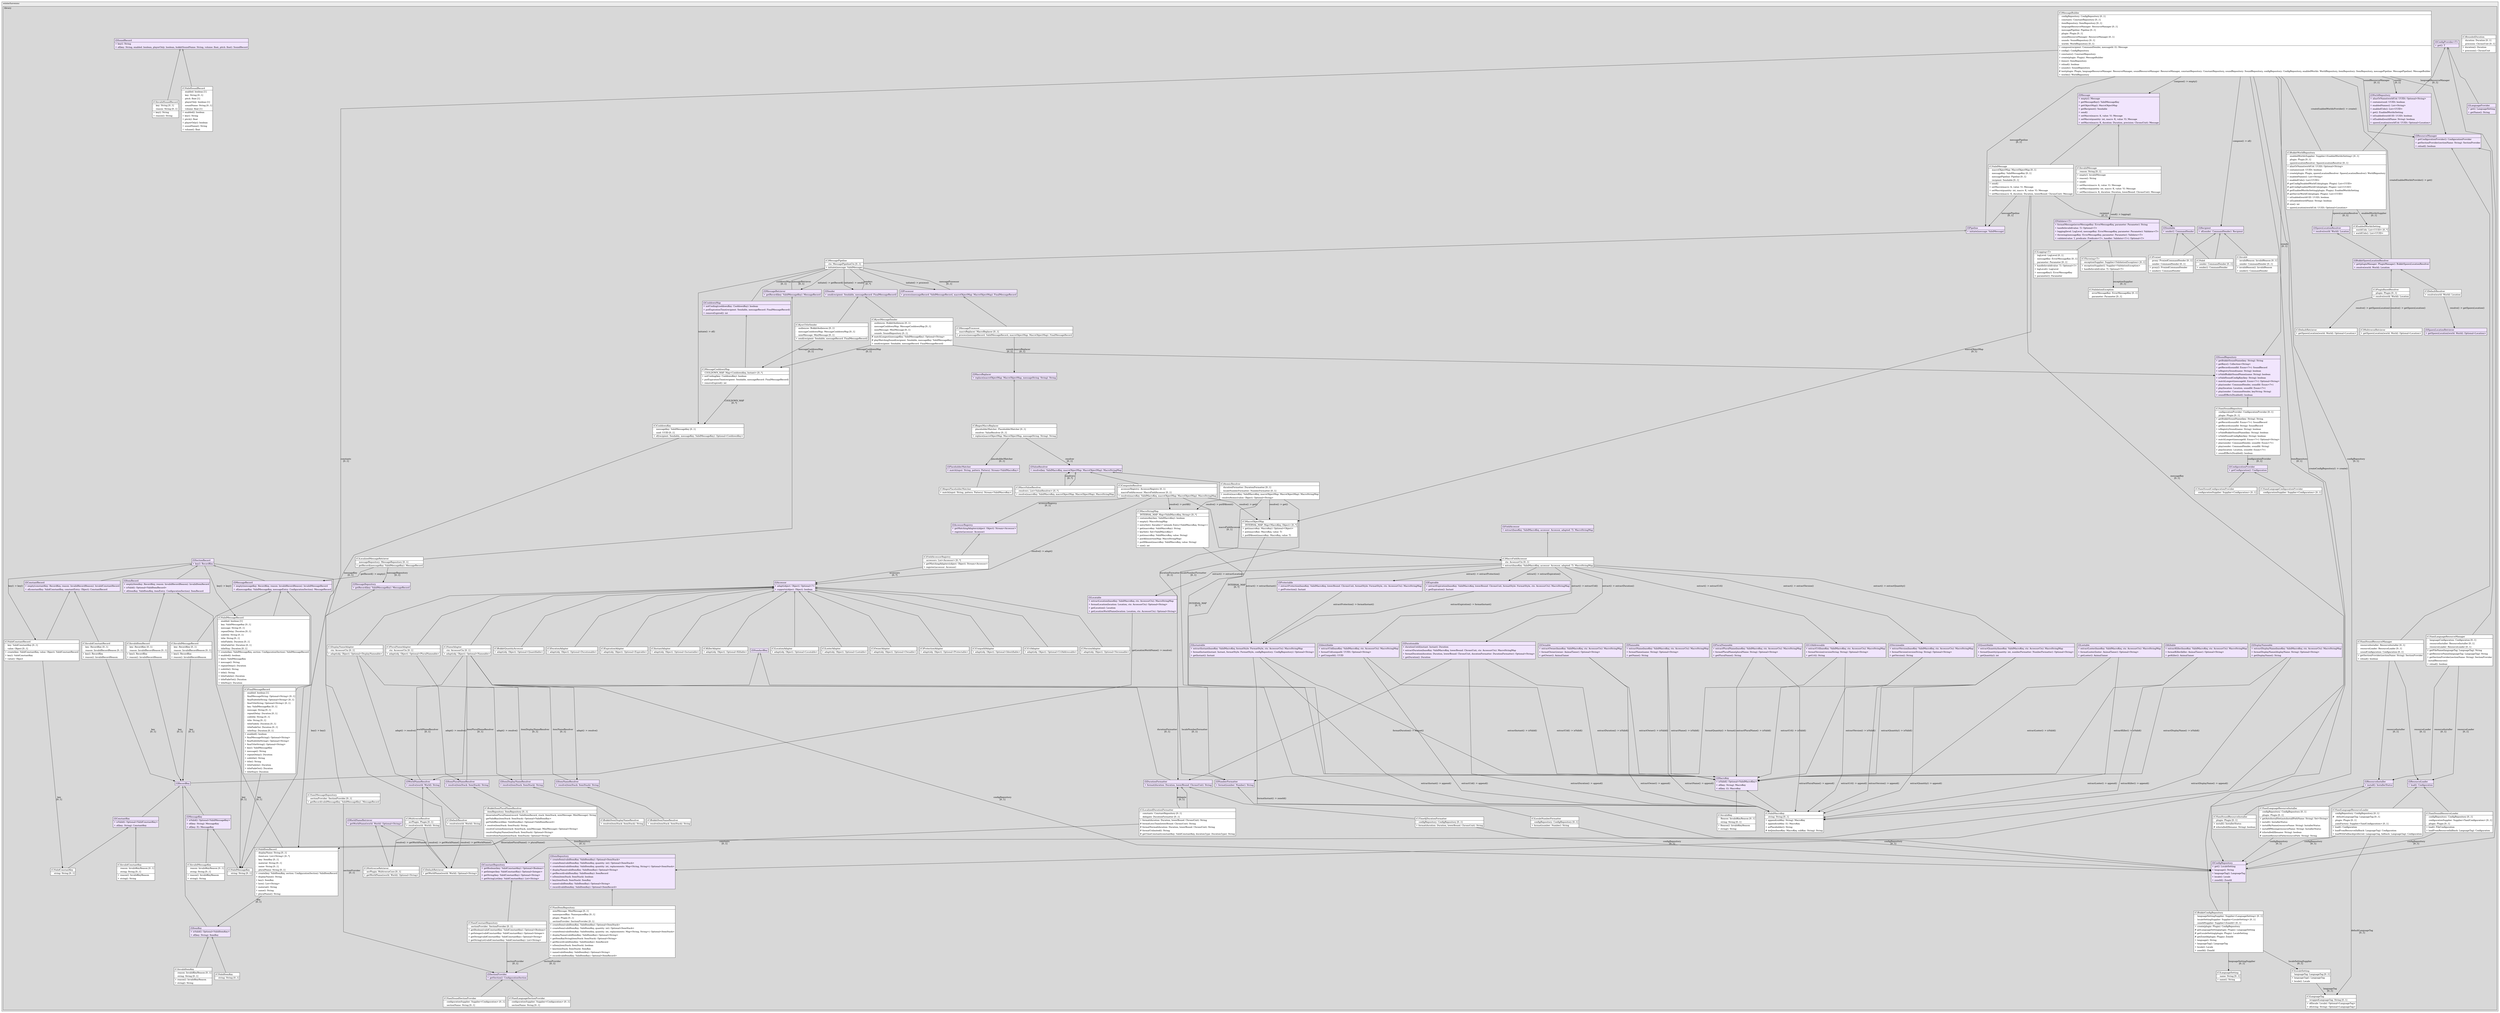 @startuml

/' diagram meta data start
config=StructureConfiguration;
{
  "projectClassification": {
    "searchMode": "OpenProject", // OpenProject, AllProjects
    "includedProjects": "",
    "pathEndKeywords": "*.impl",
    "isClientPath": "",
    "isClientName": "",
    "isTestPath": "",
    "isTestName": "",
    "isMappingPath": "",
    "isMappingName": "",
    "isDataAccessPath": "",
    "isDataAccessName": "",
    "isDataStructurePath": "",
    "isDataStructureName": "",
    "isInterfaceStructuresPath": "",
    "isInterfaceStructuresName": "",
    "isEntryPointPath": "",
    "isEntryPointName": "",
    "treatFinalFieldsAsMandatory": false
  },
  "graphRestriction": {
    "classPackageExcludeFilter": "",
    "classPackageIncludeFilter": "",
    "classNameExcludeFilter": "",
    "classNameIncludeFilter": "",
    "methodNameExcludeFilter": "",
    "methodNameIncludeFilter": "",
    "removeByInheritance": "", // inheritance/annotation based filtering is done in a second step
    "removeByAnnotation": "",
    "removeByClassPackage": "", // cleanup the graph after inheritance/annotation based filtering is done
    "removeByClassName": "",
    "cutMappings": false,
    "cutEnum": true,
    "cutTests": true,
    "cutClient": true,
    "cutDataAccess": true,
    "cutInterfaceStructures": true,
    "cutDataStructures": true,
    "cutGetterAndSetter": true,
    "cutConstructors": true
  },
  "graphTraversal": {
    "forwardDepth": 20,
    "backwardDepth": 2,
    "classPackageExcludeFilter": "",
    "classPackageIncludeFilter": "",
    "classNameExcludeFilter": "BootstrapUtility;*Ctx",
    "classNameIncludeFilter": "",
    "methodNameExcludeFilter": "",
    "methodNameIncludeFilter": "",
    "hideMappings": false,
    "hideDataStructures": false,
    "hidePrivateMethods": true,
    "hideInterfaceCalls": false, // indirection: implementation -> interface (is hidden) -> implementation
    "onlyShowApplicationEntryPoints": false, // root node is included
    "useMethodCallsForStructureDiagram": "ForwardOnly" // ForwardOnly, BothDirections, No
  },
  "details": {
    "aggregation": "GroupByClass", // ByClass, GroupByClass, None
    "showClassGenericTypes": true,
    "showMethods": true,
    "showMethodParameterNames": true,
    "showMethodParameterTypes": true,
    "showMethodReturnType": true,
    "showPackageLevels": 2,
    "showDetailedClassStructure": true
  },
  "rootClass": "com.winterhavenmc.library.messagebuilder.MessageBuilder",
  "extensionCallbackMethod": "" // qualified.class.name#methodName - signature: public static String method(String)
}
diagram meta data end '/



digraph g {
    rankdir="TB"
    splines=polyline
    

'nodes 
subgraph cluster_1655488073 { 
   	label=winterhavenmc
	labeljust=l
	fillcolor="#ececec"
	style=filled
   
   subgraph cluster_1412706428 { 
   	label=library
	labeljust=l
	fillcolor="#d8d8d8"
	style=filled
   
   Accessor1261593464[
	label=<<TABLE BORDER="1" CELLBORDER="0" CELLPADDING="4" CELLSPACING="0">
<TR><TD ALIGN="LEFT" >(I)Accessor</TD></TR>
<HR/>
<TR><TD ALIGN="LEFT" >+ adapt(object: Object): Optional&lt;?&gt;</TD></TR>
<TR><TD ALIGN="LEFT" >+ supports(object: Object): boolean</TD></TR>
</TABLE>>
	style=filled
	margin=0
	shape=plaintext
	fillcolor="#F1E5FD"
];

AccessorRegistry1261593464[
	label=<<TABLE BORDER="1" CELLBORDER="0" CELLPADDING="4" CELLSPACING="0">
<TR><TD ALIGN="LEFT" >(I)AccessorRegistry</TD></TR>
<HR/>
<TR><TD ALIGN="LEFT" >+ getMatchingAdapters(object: Object): Stream&lt;Accessor&gt;</TD></TR>
<TR><TD ALIGN="LEFT" >+ register(accessor: Accessor)</TD></TR>
</TABLE>>
	style=filled
	margin=0
	shape=plaintext
	fillcolor="#F1E5FD"
];

AtomicResolver1685669451[
	label=<<TABLE BORDER="1" CELLBORDER="0" CELLPADDING="4" CELLSPACING="0">
<TR><TD ALIGN="LEFT" >(C)AtomicResolver</TD></TR>
<HR/>
<TR><TD ALIGN="LEFT" >-   durationFormatter: DurationFormatter [0..1]</TD></TR>
<TR><TD ALIGN="LEFT" >-   localeNumberFormatter: NumberFormatter [0..1]</TD></TR>
<HR/>
<TR><TD ALIGN="LEFT" >+ resolve(macroKey: ValidMacroKey, macroObjectMap: MacroObjectMap): MacroStringMap</TD></TR>
<TR><TD ALIGN="LEFT" >- resolveAtomic(value: Object): Optional&lt;String&gt;</TD></TR>
</TABLE>>
	style=filled
	margin=0
	shape=plaintext
	fillcolor="#FFFFFF"
];

BoundedDuration2068475765[
	label=<<TABLE BORDER="1" CELLBORDER="0" CELLPADDING="4" CELLSPACING="0">
<TR><TD ALIGN="LEFT" >(C)BoundedDuration</TD></TR>
<HR/>
<TR><TD ALIGN="LEFT" >-   duration: Duration [0..1]</TD></TR>
<TR><TD ALIGN="LEFT" >-   precision: ChronoUnit [0..1]</TD></TR>
<HR/>
<TR><TD ALIGN="LEFT" >+ duration(): Duration</TD></TR>
<TR><TD ALIGN="LEFT" >+ precision(): ChronoUnit</TD></TR>
</TABLE>>
	style=filled
	margin=0
	shape=plaintext
	fillcolor="#FFFFFF"
];

BukkitConfigRepository169038822[
	label=<<TABLE BORDER="1" CELLBORDER="0" CELLPADDING="4" CELLSPACING="0">
<TR><TD ALIGN="LEFT" >(C)BukkitConfigRepository</TD></TR>
<HR/>
<TR><TD ALIGN="LEFT" >-   languageSettingSupplier: Supplier&lt;LanguageSetting&gt; [0..1]</TD></TR>
<TR><TD ALIGN="LEFT" >-   localeSettingSupplier: Supplier&lt;LocaleSetting&gt; [0..1]</TD></TR>
<TR><TD ALIGN="LEFT" >-   zoneIdSupplier: Supplier&lt;ZoneId&gt; [0..1]</TD></TR>
<HR/>
<TR><TD ALIGN="LEFT" >+ create(plugin: Plugin): ConfigRepository</TD></TR>
<TR><TD ALIGN="LEFT" ># getLanguageSetting(plugin: Plugin): LanguageSetting</TD></TR>
<TR><TD ALIGN="LEFT" ># getLocaleSetting(plugin: Plugin): LocaleSetting</TD></TR>
<TR><TD ALIGN="LEFT" ># getZoneId(plugin: Plugin): ZoneId</TD></TR>
<TR><TD ALIGN="LEFT" >+ language(): String</TD></TR>
<TR><TD ALIGN="LEFT" >+ languageTag(): LanguageTag</TD></TR>
<TR><TD ALIGN="LEFT" >+ locale(): Locale</TD></TR>
<TR><TD ALIGN="LEFT" >+ zoneId(): ZoneId</TD></TR>
</TABLE>>
	style=filled
	margin=0
	shape=plaintext
	fillcolor="#FFFFFF"
];

BukkitItemDisplayNameResolver685434620[
	label=<<TABLE BORDER="1" CELLBORDER="0" CELLPADDING="4" CELLSPACING="0">
<TR><TD ALIGN="LEFT" >(C)BukkitItemDisplayNameResolver</TD></TR>
<HR/>
<TR><TD ALIGN="LEFT" >+ resolve(itemStack: ItemStack): String</TD></TR>
</TABLE>>
	style=filled
	margin=0
	shape=plaintext
	fillcolor="#FFFFFF"
];

BukkitItemNameResolver685434620[
	label=<<TABLE BORDER="1" CELLBORDER="0" CELLPADDING="4" CELLSPACING="0">
<TR><TD ALIGN="LEFT" >(C)BukkitItemNameResolver</TD></TR>
<HR/>
<TR><TD ALIGN="LEFT" >+ resolve(itemStack: ItemStack): String</TD></TR>
</TABLE>>
	style=filled
	margin=0
	shape=plaintext
	fillcolor="#FFFFFF"
];

BukkitItemPluralNameResolver685434620[
	label=<<TABLE BORDER="1" CELLBORDER="0" CELLPADDING="4" CELLSPACING="0">
<TR><TD ALIGN="LEFT" >(C)BukkitItemPluralNameResolver</TD></TR>
<HR/>
<TR><TD ALIGN="LEFT" >-   itemRepository: ItemRepository [0..1]</TD></TR>
<HR/>
<TR><TD ALIGN="LEFT" >- deserializePluralName(record: ValidItemRecord, stack: ItemStack, miniMessage: MiniMessage): String</TD></TR>
<TR><TD ALIGN="LEFT" >- getValidKey(itemStack: ItemStack): Optional&lt;ValidItemKey&gt;</TD></TR>
<TR><TD ALIGN="LEFT" >- getValidRecord(key: ValidItemKey): Optional&lt;ValidItemRecord&gt;</TD></TR>
<TR><TD ALIGN="LEFT" >+ resolve(itemStack: ItemStack): String</TD></TR>
<TR><TD ALIGN="LEFT" >- resolveCustomItem(stack: ItemStack, miniMessage: MiniMessage): Optional&lt;String&gt;</TD></TR>
<TR><TD ALIGN="LEFT" >- resolveDisplayName(itemStack: ItemStack): Optional&lt;String&gt;</TD></TR>
<TR><TD ALIGN="LEFT" >- resolveItemName(itemStack: ItemStack): Optional&lt;String&gt;</TD></TR>
</TABLE>>
	style=filled
	margin=0
	shape=plaintext
	fillcolor="#FFFFFF"
];

BukkitQuantityAccessor1474925966[
	label=<<TABLE BORDER="1" CELLBORDER="0" CELLPADDING="4" CELLSPACING="0">
<TR><TD ALIGN="LEFT" >(C)BukkitQuantityAccessor</TD></TR>
<HR/>
<TR><TD ALIGN="LEFT" >+ adapt(obj: Object): Optional&lt;Quantifiable&gt;</TD></TR>
</TABLE>>
	style=filled
	margin=0
	shape=plaintext
	fillcolor="#FFFFFF"
];

BukkitSpawnLocationResolver734649590[
	label=<<TABLE BORDER="1" CELLBORDER="0" CELLPADDING="4" CELLSPACING="0">
<TR><TD ALIGN="LEFT" >(I)BukkitSpawnLocationResolver</TD></TR>
<HR/>
<TR><TD ALIGN="LEFT" >+ get(pluginManager: PluginManager): BukkitSpawnLocationResolver</TD></TR>
<TR><TD ALIGN="LEFT" >+ resolve(world: World): Location</TD></TR>
</TABLE>>
	style=filled
	margin=0
	shape=plaintext
	fillcolor="#F1E5FD"
];

BukkitWorldRepository169038822[
	label=<<TABLE BORDER="1" CELLBORDER="0" CELLPADDING="4" CELLSPACING="0">
<TR><TD ALIGN="LEFT" >(C)BukkitWorldRepository</TD></TR>
<HR/>
<TR><TD ALIGN="LEFT" >-   enabledWorldsSupplier: Supplier&lt;EnabledWorldsSetting&gt; [0..1]</TD></TR>
<TR><TD ALIGN="LEFT" >-   plugin: Plugin [0..1]</TD></TR>
<TR><TD ALIGN="LEFT" >-   spawnLocationResolver: SpawnLocationResolver [0..1]</TD></TR>
<HR/>
<TR><TD ALIGN="LEFT" >+ aliasOrName(worldUid: UUID): Optional&lt;String&gt;</TD></TR>
<TR><TD ALIGN="LEFT" >+ contains(uuid: UUID): boolean</TD></TR>
<TR><TD ALIGN="LEFT" >+ create(plugin: Plugin, spawnLocationResolver: SpawnLocationResolver): WorldRepository</TD></TR>
<TR><TD ALIGN="LEFT" >+ enabledNames(): List&lt;String&gt;</TD></TR>
<TR><TD ALIGN="LEFT" >+ enabledUids(): List&lt;UUID&gt;</TD></TR>
<TR><TD ALIGN="LEFT" ># getConfigDisabledWorldUids(plugin: Plugin): List&lt;UUID&gt;</TD></TR>
<TR><TD ALIGN="LEFT" ># getConfigEnabledWorldUids(plugin: Plugin): List&lt;UUID&gt;</TD></TR>
<TR><TD ALIGN="LEFT" ># getEnabledWorldsSetting(plugin: Plugin): EnabledWorldsSetting</TD></TR>
<TR><TD ALIGN="LEFT" ># getServerWorldUids(plugin: Plugin): List&lt;UUID&gt;</TD></TR>
<TR><TD ALIGN="LEFT" >+ isEnabled(worldUID: UUID): boolean</TD></TR>
<TR><TD ALIGN="LEFT" >+ isEnabled(worldName: String): boolean</TD></TR>
<TR><TD ALIGN="LEFT" ># size(): int</TD></TR>
<TR><TD ALIGN="LEFT" >+ spawnLocation(worldUid: UUID): Optional&lt;Location&gt;</TD></TR>
</TABLE>>
	style=filled
	margin=0
	shape=plaintext
	fillcolor="#FFFFFF"
];

CompositeResolver1685669451[
	label=<<TABLE BORDER="1" CELLBORDER="0" CELLPADDING="4" CELLSPACING="0">
<TR><TD ALIGN="LEFT" >(C)CompositeResolver</TD></TR>
<HR/>
<TR><TD ALIGN="LEFT" >-   accessorRegistry: AccessorRegistry [0..1]</TD></TR>
<TR><TD ALIGN="LEFT" >-   macroFieldAccessor: MacroFieldAccessor [0..1]</TD></TR>
<HR/>
<TR><TD ALIGN="LEFT" >+ resolve(macroKey: ValidMacroKey, macroObjectMap: MacroObjectMap): MacroStringMap</TD></TR>
</TABLE>>
	style=filled
	margin=0
	shape=plaintext
	fillcolor="#FFFFFF"
];

ConfigProvider1582204715[
	label=<<TABLE BORDER="1" CELLBORDER="0" CELLPADDING="4" CELLSPACING="0">
<TR><TD ALIGN="LEFT" >(I)ConfigProvider&lt;T&gt;</TD></TR>
<HR/>
<TR><TD ALIGN="LEFT" >+ get(): T</TD></TR>
</TABLE>>
	style=filled
	margin=0
	shape=plaintext
	fillcolor="#F1E5FD"
];

ConfigRepository1582204715[
	label=<<TABLE BORDER="1" CELLBORDER="0" CELLPADDING="4" CELLSPACING="0">
<TR><TD ALIGN="LEFT" >(I)ConfigRepository</TD></TR>
<HR/>
<TR><TD ALIGN="LEFT" >+ get(): LocaleSetting</TD></TR>
<TR><TD ALIGN="LEFT" >+ language(): String</TD></TR>
<TR><TD ALIGN="LEFT" >+ languageTag(): LanguageTag</TD></TR>
<TR><TD ALIGN="LEFT" >+ locale(): Locale</TD></TR>
<TR><TD ALIGN="LEFT" >+ zoneId(): ZoneId</TD></TR>
</TABLE>>
	style=filled
	margin=0
	shape=plaintext
	fillcolor="#F1E5FD"
];

ConfigurationProvider1859949731[
	label=<<TABLE BORDER="1" CELLBORDER="0" CELLPADDING="4" CELLSPACING="0">
<TR><TD ALIGN="LEFT" >(I)ConfigurationProvider</TD></TR>
<HR/>
<TR><TD ALIGN="LEFT" >+ getConfiguration(): Configuration</TD></TR>
</TABLE>>
	style=filled
	margin=0
	shape=plaintext
	fillcolor="#F1E5FD"
];

ConstantKey1959363381[
	label=<<TABLE BORDER="1" CELLBORDER="0" CELLPADDING="4" CELLSPACING="0">
<TR><TD ALIGN="LEFT" >(I)ConstantKey</TD></TR>
<HR/>
<TR><TD ALIGN="LEFT" >+ isValid(): Optional&lt;ValidConstantKey&gt;</TD></TR>
<TR><TD ALIGN="LEFT" >+ of(key: String): ConstantKey</TD></TR>
</TABLE>>
	style=filled
	margin=0
	shape=plaintext
	fillcolor="#F1E5FD"
];

ConstantRecord1572118503[
	label=<<TABLE BORDER="1" CELLBORDER="0" CELLPADDING="4" CELLSPACING="0">
<TR><TD ALIGN="LEFT" >(I)ConstantRecord</TD></TR>
<HR/>
<TR><TD ALIGN="LEFT" >+ empty(constantKey: RecordKey, reason: InvalidRecordReason): InvalidConstantRecord</TD></TR>
<TR><TD ALIGN="LEFT" >+ of(constantKey: ValidConstantKey, constantEntry: Object): ConstantRecord</TD></TR>
</TABLE>>
	style=filled
	margin=0
	shape=plaintext
	fillcolor="#F1E5FD"
];

ConstantRepository1152281911[
	label=<<TABLE BORDER="1" CELLBORDER="0" CELLPADDING="4" CELLSPACING="0">
<TR><TD ALIGN="LEFT" >(I)ConstantRepository</TD></TR>
<HR/>
<TR><TD ALIGN="LEFT" >+ getBoolean(key: ValidConstantKey): Optional&lt;Boolean&gt;</TD></TR>
<TR><TD ALIGN="LEFT" >+ getInteger(key: ValidConstantKey): Optional&lt;Integer&gt;</TD></TR>
<TR><TD ALIGN="LEFT" >+ getString(key: ValidConstantKey): Optional&lt;String&gt;</TD></TR>
<TR><TD ALIGN="LEFT" >+ getStringList(key: ValidConstantKey): List&lt;String&gt;</TD></TR>
</TABLE>>
	style=filled
	margin=0
	shape=plaintext
	fillcolor="#F1E5FD"
];

CooldownKey1959363381[
	label=<<TABLE BORDER="1" CELLBORDER="0" CELLPADDING="4" CELLSPACING="0">
<TR><TD ALIGN="LEFT" >(C)CooldownKey</TD></TR>
<HR/>
<TR><TD ALIGN="LEFT" >-   messageKey: ValidMessageKey [0..1]</TD></TR>
<TR><TD ALIGN="LEFT" >-   uuid: UUID [0..1]</TD></TR>
<HR/>
<TR><TD ALIGN="LEFT" >+ of(recipient: Sendable, messageKey: ValidMessageKey): Optional&lt;CooldownKey&gt;</TD></TR>
</TABLE>>
	style=filled
	margin=0
	shape=plaintext
	fillcolor="#FFFFFF"
];

CooldownMap518579601[
	label=<<TABLE BORDER="1" CELLBORDER="0" CELLPADDING="4" CELLSPACING="0">
<TR><TD ALIGN="LEFT" >(I)CooldownMap</TD></TR>
<HR/>
<TR><TD ALIGN="LEFT" >+ notCooling(cooldownKey: CooldownKey): boolean</TD></TR>
<TR><TD ALIGN="LEFT" >+ putExpirationTime(recipient: Sendable, messageRecord: FinalMessageRecord)</TD></TR>
<TR><TD ALIGN="LEFT" >+ removeExpired(): int</TD></TR>
</TABLE>>
	style=filled
	margin=0
	shape=plaintext
	fillcolor="#F1E5FD"
];

DefaultResolver734649590[
	label=<<TABLE BORDER="1" CELLBORDER="0" CELLPADDING="4" CELLSPACING="0">
<TR><TD ALIGN="LEFT" >(C)DefaultResolver</TD></TR>
<HR/>
<TR><TD ALIGN="LEFT" >+ resolve(world: World): Location</TD></TR>
</TABLE>>
	style=filled
	margin=0
	shape=plaintext
	fillcolor="#FFFFFF"
];

DefaultResolver817154825[
	label=<<TABLE BORDER="1" CELLBORDER="0" CELLPADDING="4" CELLSPACING="0">
<TR><TD ALIGN="LEFT" >(C)DefaultResolver</TD></TR>
<HR/>
<TR><TD ALIGN="LEFT" >+ resolve(world: World): String</TD></TR>
</TABLE>>
	style=filled
	margin=0
	shape=plaintext
	fillcolor="#FFFFFF"
];

DefaultRetriever1031569393[
	label=<<TABLE BORDER="1" CELLBORDER="0" CELLPADDING="4" CELLSPACING="0">
<TR><TD ALIGN="LEFT" >(C)DefaultRetriever</TD></TR>
<HR/>
<TR><TD ALIGN="LEFT" >+ getWorldName(world: World): Optional&lt;String&gt;</TD></TR>
</TABLE>>
	style=filled
	margin=0
	shape=plaintext
	fillcolor="#FFFFFF"
];

DefaultRetriever495623932[
	label=<<TABLE BORDER="1" CELLBORDER="0" CELLPADDING="4" CELLSPACING="0">
<TR><TD ALIGN="LEFT" >(C)DefaultRetriever</TD></TR>
<HR/>
<TR><TD ALIGN="LEFT" >+ getSpawnLocation(world: World): Optional&lt;Location&gt;</TD></TR>
</TABLE>>
	style=filled
	margin=0
	shape=plaintext
	fillcolor="#FFFFFF"
];

DisplayNameAdapter226180870[
	label=<<TABLE BORDER="1" CELLBORDER="0" CELLPADDING="4" CELLSPACING="0">
<TR><TD ALIGN="LEFT" >(C)DisplayNameAdapter</TD></TR>
<HR/>
<TR><TD ALIGN="LEFT" >-   ctx: AccessorCtx [0..1]</TD></TR>
<HR/>
<TR><TD ALIGN="LEFT" >+ adapt(obj: Object): Optional&lt;DisplayNameable&gt;</TD></TR>
</TABLE>>
	style=filled
	margin=0
	shape=plaintext
	fillcolor="#FFFFFF"
];

DisplayNameable1057303015[
	label=<<TABLE BORDER="1" CELLBORDER="0" CELLPADDING="4" CELLSPACING="0">
<TR><TD ALIGN="LEFT" >(I)DisplayNameable</TD></TR>
<HR/>
<TR><TD ALIGN="LEFT" >+ extractDisplayName(baseKey: ValidMacroKey, ctx: AccessorCtx): MacroStringMap</TD></TR>
<TR><TD ALIGN="LEFT" >+ formatDisplayName(displayName: String): Optional&lt;String&gt;</TD></TR>
<TR><TD ALIGN="LEFT" >+ getDisplayName(): String</TD></TR>
</TABLE>>
	style=filled
	margin=0
	shape=plaintext
	fillcolor="#F1E5FD"
];

DurationAdapter2113033083[
	label=<<TABLE BORDER="1" CELLBORDER="0" CELLPADDING="4" CELLSPACING="0">
<TR><TD ALIGN="LEFT" >(C)DurationAdapter</TD></TR>
<HR/>
<TR><TD ALIGN="LEFT" >+ adapt(obj: Object): Optional&lt;Durationable&gt;</TD></TR>
</TABLE>>
	style=filled
	margin=0
	shape=plaintext
	fillcolor="#FFFFFF"
];

DurationFormatter2068475765[
	label=<<TABLE BORDER="1" CELLBORDER="0" CELLPADDING="4" CELLSPACING="0">
<TR><TD ALIGN="LEFT" >(I)DurationFormatter</TD></TR>
<HR/>
<TR><TD ALIGN="LEFT" >+ format(duration: Duration, lowerBound: ChronoUnit): String</TD></TR>
</TABLE>>
	style=filled
	margin=0
	shape=plaintext
	fillcolor="#F1E5FD"
];

Durationable391527482[
	label=<<TABLE BORDER="1" CELLBORDER="0" CELLPADDING="4" CELLSPACING="0">
<TR><TD ALIGN="LEFT" >(I)Durationable</TD></TR>
<HR/>
<TR><TD ALIGN="LEFT" >+ durationUntil(instant: Instant): Duration</TD></TR>
<TR><TD ALIGN="LEFT" >+ extractDuration(baseKey: ValidMacroKey, lowerBound: ChronoUnit, ctx: AccessorCtx): MacroStringMap</TD></TR>
<TR><TD ALIGN="LEFT" >+ formatDuration(duration: Duration, lowerBound: ChronoUnit, durationFormatter: DurationFormatter): Optional&lt;String&gt;</TD></TR>
<TR><TD ALIGN="LEFT" >+ getDuration(): Duration</TD></TR>
</TABLE>>
	style=filled
	margin=0
	shape=plaintext
	fillcolor="#F1E5FD"
];

EnabledWorldsSetting1582204715[
	label=<<TABLE BORDER="1" CELLBORDER="0" CELLPADDING="4" CELLSPACING="0">
<TR><TD ALIGN="LEFT" >(C)EnabledWorldsSetting</TD></TR>
<HR/>
<TR><TD ALIGN="LEFT" >-   worldUids: List&lt;UUID&gt; [0..*]</TD></TR>
<HR/>
<TR><TD ALIGN="LEFT" >+ worldUids(): List&lt;UUID&gt;</TD></TR>
</TABLE>>
	style=filled
	margin=0
	shape=plaintext
	fillcolor="#FFFFFF"
];

Expirable526788565[
	label=<<TABLE BORDER="1" CELLBORDER="0" CELLPADDING="4" CELLSPACING="0">
<TR><TD ALIGN="LEFT" >(I)Expirable</TD></TR>
<HR/>
<TR><TD ALIGN="LEFT" >+ extractExpiration(baseKey: ValidMacroKey, lowerBound: ChronoUnit, formatStyle: FormatStyle, ctx: AccessorCtx): MacroStringMap</TD></TR>
<TR><TD ALIGN="LEFT" >+ getExpiration(): Instant</TD></TR>
</TABLE>>
	style=filled
	margin=0
	shape=plaintext
	fillcolor="#F1E5FD"
];

ExpirationAdapter1331262166[
	label=<<TABLE BORDER="1" CELLBORDER="0" CELLPADDING="4" CELLSPACING="0">
<TR><TD ALIGN="LEFT" >(C)ExpirationAdapter</TD></TR>
<HR/>
<TR><TD ALIGN="LEFT" >+ adapt(obj: Object): Optional&lt;Expirable&gt;</TD></TR>
</TABLE>>
	style=filled
	margin=0
	shape=plaintext
	fillcolor="#FFFFFF"
];

FieldAccessor1261593464[
	label=<<TABLE BORDER="1" CELLBORDER="0" CELLPADDING="4" CELLSPACING="0">
<TR><TD ALIGN="LEFT" >(I)FieldAccessor</TD></TR>
<HR/>
<TR><TD ALIGN="LEFT" >+ extract(baseKey: ValidMacroKey, accessor: Accessor, adapted: T): MacroStringMap</TD></TR>
</TABLE>>
	style=filled
	margin=0
	shape=plaintext
	fillcolor="#F1E5FD"
];

FieldAccessorRegistry421844953[
	label=<<TABLE BORDER="1" CELLBORDER="0" CELLPADDING="4" CELLSPACING="0">
<TR><TD ALIGN="LEFT" >(C)FieldAccessorRegistry</TD></TR>
<HR/>
<TR><TD ALIGN="LEFT" >-   accessors: List&lt;Accessor&gt; [0..*]</TD></TR>
<HR/>
<TR><TD ALIGN="LEFT" >+ getMatchingAdapters(object: Object): Stream&lt;Accessor&gt;</TD></TR>
<TR><TD ALIGN="LEFT" >+ register(accessor: Accessor)</TD></TR>
</TABLE>>
	style=filled
	margin=0
	shape=plaintext
	fillcolor="#FFFFFF"
];

FinalMessageRecord1572118503[
	label=<<TABLE BORDER="1" CELLBORDER="0" CELLPADDING="4" CELLSPACING="0">
<TR><TD ALIGN="LEFT" >(C)FinalMessageRecord</TD></TR>
<HR/>
<TR><TD ALIGN="LEFT" >-   enabled: boolean [1]</TD></TR>
<TR><TD ALIGN="LEFT" >-   finalMessageString: Optional&lt;String&gt; [0..1]</TD></TR>
<TR><TD ALIGN="LEFT" >-   finalSubtitleString: Optional&lt;String&gt; [0..1]</TD></TR>
<TR><TD ALIGN="LEFT" >-   finalTitleString: Optional&lt;String&gt; [0..1]</TD></TR>
<TR><TD ALIGN="LEFT" >-   key: ValidMessageKey [0..1]</TD></TR>
<TR><TD ALIGN="LEFT" >-   message: String [0..1]</TD></TR>
<TR><TD ALIGN="LEFT" >-   repeatDelay: Duration [0..1]</TD></TR>
<TR><TD ALIGN="LEFT" >-   subtitle: String [0..1]</TD></TR>
<TR><TD ALIGN="LEFT" >-   title: String [0..1]</TD></TR>
<TR><TD ALIGN="LEFT" >-   titleFadeIn: Duration [0..1]</TD></TR>
<TR><TD ALIGN="LEFT" >-   titleFadeOut: Duration [0..1]</TD></TR>
<TR><TD ALIGN="LEFT" >-   titleStay: Duration [0..1]</TD></TR>
<HR/>
<TR><TD ALIGN="LEFT" >+ enabled(): boolean</TD></TR>
<TR><TD ALIGN="LEFT" >+ finalMessageString(): Optional&lt;String&gt;</TD></TR>
<TR><TD ALIGN="LEFT" >+ finalSubtitleString(): Optional&lt;String&gt;</TD></TR>
<TR><TD ALIGN="LEFT" >+ finalTitleString(): Optional&lt;String&gt;</TD></TR>
<TR><TD ALIGN="LEFT" >+ key(): ValidMessageKey</TD></TR>
<TR><TD ALIGN="LEFT" >+ message(): String</TD></TR>
<TR><TD ALIGN="LEFT" >+ repeatDelay(): Duration</TD></TR>
<TR><TD ALIGN="LEFT" >+ subtitle(): String</TD></TR>
<TR><TD ALIGN="LEFT" >+ title(): String</TD></TR>
<TR><TD ALIGN="LEFT" >+ titleFadeIn(): Duration</TD></TR>
<TR><TD ALIGN="LEFT" >+ titleFadeOut(): Duration</TD></TR>
<TR><TD ALIGN="LEFT" >+ titleStay(): Duration</TD></TR>
</TABLE>>
	style=filled
	margin=0
	shape=plaintext
	fillcolor="#FFFFFF"
];

Identifiable2047189148[
	label=<<TABLE BORDER="1" CELLBORDER="0" CELLPADDING="4" CELLSPACING="0">
<TR><TD ALIGN="LEFT" >(I)Identifiable</TD></TR>
<HR/>
<TR><TD ALIGN="LEFT" >+ extractUid(baseKey: ValidMacroKey, ctx: AccessorCtx): MacroStringMap</TD></TR>
<TR><TD ALIGN="LEFT" >+ formatUid(uniqueId: UUID): Optional&lt;String&gt;</TD></TR>
<TR><TD ALIGN="LEFT" >+ getUniqueId(): UUID</TD></TR>
</TABLE>>
	style=filled
	margin=0
	shape=plaintext
	fillcolor="#F1E5FD"
];

InstantAdapter1120159514[
	label=<<TABLE BORDER="1" CELLBORDER="0" CELLPADDING="4" CELLSPACING="0">
<TR><TD ALIGN="LEFT" >(C)InstantAdapter</TD></TR>
<HR/>
<TR><TD ALIGN="LEFT" >+ adapt(obj: Object): Optional&lt;Instantable&gt;</TD></TR>
</TABLE>>
	style=filled
	margin=0
	shape=plaintext
	fillcolor="#FFFFFF"
];

Instantable787532411[
	label=<<TABLE BORDER="1" CELLBORDER="0" CELLPADDING="4" CELLSPACING="0">
<TR><TD ALIGN="LEFT" >(I)Instantable</TD></TR>
<HR/>
<TR><TD ALIGN="LEFT" >+ extractInstant(baseKey: ValidMacroKey, formatStyle: FormatStyle, ctx: AccessorCtx): MacroStringMap</TD></TR>
<TR><TD ALIGN="LEFT" >+ formatInstant(instant: Instant, formatStyle: FormatStyle, configRepository: ConfigRepository): Optional&lt;String&gt;</TD></TR>
<TR><TD ALIGN="LEFT" >+ getInstant(): Instant</TD></TR>
</TABLE>>
	style=filled
	margin=0
	shape=plaintext
	fillcolor="#F1E5FD"
];

Invalid632050429[
	label=<<TABLE BORDER="1" CELLBORDER="0" CELLPADDING="4" CELLSPACING="0">
<TR><TD ALIGN="LEFT" >(C)Invalid</TD></TR>
<HR/>
<TR><TD ALIGN="LEFT" >-   invalidReason: InvalidReason [0..1]</TD></TR>
<TR><TD ALIGN="LEFT" >-   sender: CommandSender [0..1]</TD></TR>
<HR/>
<TR><TD ALIGN="LEFT" >+ invalidReason(): InvalidReason</TD></TR>
<TR><TD ALIGN="LEFT" >+ sender(): CommandSender</TD></TR>
</TABLE>>
	style=filled
	margin=0
	shape=plaintext
	fillcolor="#FFFFFF"
];

InvalidConstantKey1959363381[
	label=<<TABLE BORDER="1" CELLBORDER="0" CELLPADDING="4" CELLSPACING="0">
<TR><TD ALIGN="LEFT" >(C)InvalidConstantKey</TD></TR>
<HR/>
<TR><TD ALIGN="LEFT" >-   reason: InvalidKeyReason [0..1]</TD></TR>
<TR><TD ALIGN="LEFT" >-   string: String [0..1]</TD></TR>
<HR/>
<TR><TD ALIGN="LEFT" >+ reason(): InvalidKeyReason</TD></TR>
<TR><TD ALIGN="LEFT" >+ string(): String</TD></TR>
</TABLE>>
	style=filled
	margin=0
	shape=plaintext
	fillcolor="#FFFFFF"
];

InvalidConstantRecord1572118503[
	label=<<TABLE BORDER="1" CELLBORDER="0" CELLPADDING="4" CELLSPACING="0">
<TR><TD ALIGN="LEFT" >(C)InvalidConstantRecord</TD></TR>
<HR/>
<TR><TD ALIGN="LEFT" >-   key: RecordKey [0..1]</TD></TR>
<TR><TD ALIGN="LEFT" >-   reason: InvalidRecordReason [0..1]</TD></TR>
<HR/>
<TR><TD ALIGN="LEFT" >+ key(): RecordKey</TD></TR>
<TR><TD ALIGN="LEFT" >+ reason(): InvalidRecordReason</TD></TR>
</TABLE>>
	style=filled
	margin=0
	shape=plaintext
	fillcolor="#FFFFFF"
];

InvalidItemKey1959363381[
	label=<<TABLE BORDER="1" CELLBORDER="0" CELLPADDING="4" CELLSPACING="0">
<TR><TD ALIGN="LEFT" >(C)InvalidItemKey</TD></TR>
<HR/>
<TR><TD ALIGN="LEFT" >-   reason: InvalidKeyReason [0..1]</TD></TR>
<TR><TD ALIGN="LEFT" >-   string: String [0..1]</TD></TR>
<HR/>
<TR><TD ALIGN="LEFT" >+ reason(): InvalidKeyReason</TD></TR>
<TR><TD ALIGN="LEFT" >+ string(): String</TD></TR>
</TABLE>>
	style=filled
	margin=0
	shape=plaintext
	fillcolor="#FFFFFF"
];

InvalidItemRecord1572118503[
	label=<<TABLE BORDER="1" CELLBORDER="0" CELLPADDING="4" CELLSPACING="0">
<TR><TD ALIGN="LEFT" >(C)InvalidItemRecord</TD></TR>
<HR/>
<TR><TD ALIGN="LEFT" >-   key: RecordKey [0..1]</TD></TR>
<TR><TD ALIGN="LEFT" >-   reason: InvalidRecordReason [0..1]</TD></TR>
<HR/>
<TR><TD ALIGN="LEFT" >+ key(): RecordKey</TD></TR>
<TR><TD ALIGN="LEFT" >+ reason(): InvalidRecordReason</TD></TR>
</TABLE>>
	style=filled
	margin=0
	shape=plaintext
	fillcolor="#FFFFFF"
];

InvalidKey1959363381[
	label=<<TABLE BORDER="1" CELLBORDER="0" CELLPADDING="4" CELLSPACING="0">
<TR><TD ALIGN="LEFT" >(C)InvalidKey</TD></TR>
<HR/>
<TR><TD ALIGN="LEFT" >-   Reason: InvalidKeyReason [0..1]</TD></TR>
<TR><TD ALIGN="LEFT" >-   string: String [0..1]</TD></TR>
<HR/>
<TR><TD ALIGN="LEFT" >+ Reason(): InvalidKeyReason</TD></TR>
<TR><TD ALIGN="LEFT" >+ string(): String</TD></TR>
</TABLE>>
	style=filled
	margin=0
	shape=plaintext
	fillcolor="#FFFFFF"
];

InvalidMessage735945755[
	label=<<TABLE BORDER="1" CELLBORDER="0" CELLPADDING="4" CELLSPACING="0">
<TR><TD ALIGN="LEFT" >(C)InvalidMessage</TD></TR>
<HR/>
<TR><TD ALIGN="LEFT" >-   reason: String [0..1]</TD></TR>
<HR/>
<TR><TD ALIGN="LEFT" >+ empty(): InvalidMessage</TD></TR>
<TR><TD ALIGN="LEFT" >+ reason(): String</TD></TR>
<TR><TD ALIGN="LEFT" >+ send()</TD></TR>
<TR><TD ALIGN="LEFT" >+ setMacro(macro: K, value: V): Message</TD></TR>
<TR><TD ALIGN="LEFT" >+ setMacro(quantity: int, macro: K, value: V): Message</TD></TR>
<TR><TD ALIGN="LEFT" >+ setMacro(macro: K, duration: Duration, lowerBound: ChronoUnit): Message</TD></TR>
</TABLE>>
	style=filled
	margin=0
	shape=plaintext
	fillcolor="#FFFFFF"
];

InvalidMessageKey1959363381[
	label=<<TABLE BORDER="1" CELLBORDER="0" CELLPADDING="4" CELLSPACING="0">
<TR><TD ALIGN="LEFT" >(C)InvalidMessageKey</TD></TR>
<HR/>
<TR><TD ALIGN="LEFT" >-   reason: InvalidKeyReason [0..1]</TD></TR>
<TR><TD ALIGN="LEFT" >-   string: String [0..1]</TD></TR>
<HR/>
<TR><TD ALIGN="LEFT" >+ reason(): InvalidKeyReason</TD></TR>
<TR><TD ALIGN="LEFT" >+ string(): String</TD></TR>
</TABLE>>
	style=filled
	margin=0
	shape=plaintext
	fillcolor="#FFFFFF"
];

InvalidMessageRecord1572118503[
	label=<<TABLE BORDER="1" CELLBORDER="0" CELLPADDING="4" CELLSPACING="0">
<TR><TD ALIGN="LEFT" >(C)InvalidMessageRecord</TD></TR>
<HR/>
<TR><TD ALIGN="LEFT" >-   key: RecordKey [0..1]</TD></TR>
<TR><TD ALIGN="LEFT" >-   reason: InvalidRecordReason [0..1]</TD></TR>
<HR/>
<TR><TD ALIGN="LEFT" >+ key(): RecordKey</TD></TR>
<TR><TD ALIGN="LEFT" >+ reason(): InvalidRecordReason</TD></TR>
</TABLE>>
	style=filled
	margin=0
	shape=plaintext
	fillcolor="#FFFFFF"
];

InvalidSoundRecord618404846[
	label=<<TABLE BORDER="1" CELLBORDER="0" CELLPADDING="4" CELLSPACING="0">
<TR><TD ALIGN="LEFT" >(C)InvalidSoundRecord</TD></TR>
<HR/>
<TR><TD ALIGN="LEFT" >-   key: String [0..1]</TD></TR>
<TR><TD ALIGN="LEFT" >-   reason: String [0..1]</TD></TR>
<HR/>
<TR><TD ALIGN="LEFT" >+ key(): String</TD></TR>
<TR><TD ALIGN="LEFT" >+ reason(): String</TD></TR>
</TABLE>>
	style=filled
	margin=0
	shape=plaintext
	fillcolor="#FFFFFF"
];

ItemDisplayNameResolver1888027075[
	label=<<TABLE BORDER="1" CELLBORDER="0" CELLPADDING="4" CELLSPACING="0">
<TR><TD ALIGN="LEFT" >(I)ItemDisplayNameResolver</TD></TR>
<HR/>
<TR><TD ALIGN="LEFT" >+ resolve(itemStack: ItemStack): String</TD></TR>
</TABLE>>
	style=filled
	margin=0
	shape=plaintext
	fillcolor="#F1E5FD"
];

ItemKey1959363381[
	label=<<TABLE BORDER="1" CELLBORDER="0" CELLPADDING="4" CELLSPACING="0">
<TR><TD ALIGN="LEFT" >(I)ItemKey</TD></TR>
<HR/>
<TR><TD ALIGN="LEFT" >+ isValid(): Optional&lt;ValidItemKey&gt;</TD></TR>
<TR><TD ALIGN="LEFT" >+ of(key: String): ItemKey</TD></TR>
</TABLE>>
	style=filled
	margin=0
	shape=plaintext
	fillcolor="#F1E5FD"
];

ItemNameResolver1888027075[
	label=<<TABLE BORDER="1" CELLBORDER="0" CELLPADDING="4" CELLSPACING="0">
<TR><TD ALIGN="LEFT" >(I)ItemNameResolver</TD></TR>
<HR/>
<TR><TD ALIGN="LEFT" >+ resolve(itemStack: ItemStack): String</TD></TR>
</TABLE>>
	style=filled
	margin=0
	shape=plaintext
	fillcolor="#F1E5FD"
];

ItemPluralNameResolver1888027075[
	label=<<TABLE BORDER="1" CELLBORDER="0" CELLPADDING="4" CELLSPACING="0">
<TR><TD ALIGN="LEFT" >(I)ItemPluralNameResolver</TD></TR>
<HR/>
<TR><TD ALIGN="LEFT" >+ resolve(itemStack: ItemStack): String</TD></TR>
</TABLE>>
	style=filled
	margin=0
	shape=plaintext
	fillcolor="#F1E5FD"
];

ItemRecord1572118503[
	label=<<TABLE BORDER="1" CELLBORDER="0" CELLPADDING="4" CELLSPACING="0">
<TR><TD ALIGN="LEFT" >(I)ItemRecord</TD></TR>
<HR/>
<TR><TD ALIGN="LEFT" >+ empty(itemKey: RecordKey, reason: InvalidRecordReason): InvalidItemRecord</TD></TR>
<TR><TD ALIGN="LEFT" >+ isValid(): Optional&lt;ValidItemRecord&gt;</TD></TR>
<TR><TD ALIGN="LEFT" >+ of(itemKey: ValidItemKey, itemEntry: ConfigurationSection): ItemRecord</TD></TR>
</TABLE>>
	style=filled
	margin=0
	shape=plaintext
	fillcolor="#F1E5FD"
];

ItemRepository1152281911[
	label=<<TABLE BORDER="1" CELLBORDER="0" CELLPADDING="4" CELLSPACING="0">
<TR><TD ALIGN="LEFT" >(I)ItemRepository</TD></TR>
<HR/>
<TR><TD ALIGN="LEFT" >+ createItem(validItemKey: ValidItemKey): Optional&lt;ItemStack&gt;</TD></TR>
<TR><TD ALIGN="LEFT" >+ createItem(validItemKey: ValidItemKey, quantity: int): Optional&lt;ItemStack&gt;</TD></TR>
<TR><TD ALIGN="LEFT" >+ createItem(validItemKey: ValidItemKey, quantity: int, replacements: Map&lt;String, String&gt;): Optional&lt;ItemStack&gt;</TD></TR>
<TR><TD ALIGN="LEFT" >+ displayName(validItemKey: ValidItemKey): Optional&lt;String&gt;</TD></TR>
<TR><TD ALIGN="LEFT" >+ getRecord(validItemKey: ValidItemKey): ItemRecord</TD></TR>
<TR><TD ALIGN="LEFT" >+ isItem(itemStack: ItemStack): boolean</TD></TR>
<TR><TD ALIGN="LEFT" >+ key(itemStack: ItemStack): ItemKey</TD></TR>
<TR><TD ALIGN="LEFT" >+ name(validItemKey: ValidItemKey): Optional&lt;String&gt;</TD></TR>
<TR><TD ALIGN="LEFT" >+ record(validItemKey: ValidItemKey): Optional&lt;ItemRecord&gt;</TD></TR>
</TABLE>>
	style=filled
	margin=0
	shape=plaintext
	fillcolor="#F1E5FD"
];

Killable1601849521[
	label=<<TABLE BORDER="1" CELLBORDER="0" CELLPADDING="4" CELLSPACING="0">
<TR><TD ALIGN="LEFT" >(I)Killable</TD></TR>
<HR/>
<TR><TD ALIGN="LEFT" >+ extractKiller(baseKey: ValidMacroKey, ctx: AccessorCtx): MacroStringMap</TD></TR>
<TR><TD ALIGN="LEFT" >+ formatKiller(killer: AnimalTamer): Optional&lt;String&gt;</TD></TR>
<TR><TD ALIGN="LEFT" >+ getKiller(): AnimalTamer</TD></TR>
</TABLE>>
	style=filled
	margin=0
	shape=plaintext
	fillcolor="#F1E5FD"
];

KillerAdapter49988558[
	label=<<TABLE BORDER="1" CELLBORDER="0" CELLPADDING="4" CELLSPACING="0">
<TR><TD ALIGN="LEFT" >(C)KillerAdapter</TD></TR>
<HR/>
<TR><TD ALIGN="LEFT" >+ adapt(obj: Object): Optional&lt;Killable&gt;</TD></TR>
</TABLE>>
	style=filled
	margin=0
	shape=plaintext
	fillcolor="#FFFFFF"
];

KyoriMessageSender850956473[
	label=<<TABLE BORDER="1" CELLBORDER="0" CELLPADDING="4" CELLSPACING="0">
<TR><TD ALIGN="LEFT" >(C)KyoriMessageSender</TD></TR>
<HR/>
<TR><TD ALIGN="LEFT" >-   audiences: BukkitAudiences [0..1]</TD></TR>
<TR><TD ALIGN="LEFT" >-   messageCooldownMap: MessageCooldownMap [0..1]</TD></TR>
<TR><TD ALIGN="LEFT" >-   miniMessage: MiniMessage [0..1]</TD></TR>
<TR><TD ALIGN="LEFT" >-   sounds: SoundRepository [0..1]</TD></TR>
<HR/>
<TR><TD ALIGN="LEFT" ># matchLongest(messageKey: ValidMessageKey): Optional&lt;String&gt;</TD></TR>
<TR><TD ALIGN="LEFT" ># playMatchingSound(recipient: Sendable, messageKey: ValidMessageKey)</TD></TR>
<TR><TD ALIGN="LEFT" >+ send(recipient: Sendable, messageRecord: FinalMessageRecord)</TD></TR>
</TABLE>>
	style=filled
	margin=0
	shape=plaintext
	fillcolor="#FFFFFF"
];

KyoriTitleSender850956473[
	label=<<TABLE BORDER="1" CELLBORDER="0" CELLPADDING="4" CELLSPACING="0">
<TR><TD ALIGN="LEFT" >(C)KyoriTitleSender</TD></TR>
<HR/>
<TR><TD ALIGN="LEFT" >-   audiences: BukkitAudiences [0..1]</TD></TR>
<TR><TD ALIGN="LEFT" >-   messageCooldownMap: MessageCooldownMap [0..1]</TD></TR>
<TR><TD ALIGN="LEFT" >-   miniMessage: MiniMessage [0..1]</TD></TR>
<HR/>
<TR><TD ALIGN="LEFT" >+ send(recipient: Sendable, messageRecord: FinalMessageRecord)</TD></TR>
</TABLE>>
	style=filled
	margin=0
	shape=plaintext
	fillcolor="#FFFFFF"
];

LanguageProvider1582204715[
	label=<<TABLE BORDER="1" CELLBORDER="0" CELLPADDING="4" CELLSPACING="0">
<TR><TD ALIGN="LEFT" >(I)LanguageProvider</TD></TR>
<HR/>
<TR><TD ALIGN="LEFT" >+ get(): LanguageSetting</TD></TR>
<TR><TD ALIGN="LEFT" >+ getName(): String</TD></TR>
</TABLE>>
	style=filled
	margin=0
	shape=plaintext
	fillcolor="#F1E5FD"
];

LanguageSetting1582204715[
	label=<<TABLE BORDER="1" CELLBORDER="0" CELLPADDING="4" CELLSPACING="0">
<TR><TD ALIGN="LEFT" >(C)LanguageSetting</TD></TR>
<HR/>
<TR><TD ALIGN="LEFT" >-   name: String [0..1]</TD></TR>
<HR/>
<TR><TD ALIGN="LEFT" >+ name(): String</TD></TR>
</TABLE>>
	style=filled
	margin=0
	shape=plaintext
	fillcolor="#FFFFFF"
];

LanguageTag1582204715[
	label=<<TABLE BORDER="1" CELLBORDER="0" CELLPADDING="4" CELLSPACING="0">
<TR><TD ALIGN="LEFT" >(C)LanguageTag</TD></TR>
<HR/>
<TR><TD ALIGN="LEFT" >-   wrappedLanguageTag: String [0..1]</TD></TR>
<HR/>
<TR><TD ALIGN="LEFT" >+ of(locale: Locale): Optional&lt;LanguageTag&gt;</TD></TR>
<TR><TD ALIGN="LEFT" >+ of(string: String): Optional&lt;LanguageTag&gt;</TD></TR>
</TABLE>>
	style=filled
	margin=0
	shape=plaintext
	fillcolor="#FFFFFF"
];

LocaleNumberFormatter1184662007[
	label=<<TABLE BORDER="1" CELLBORDER="0" CELLPADDING="4" CELLSPACING="0">
<TR><TD ALIGN="LEFT" >(C)LocaleNumberFormatter</TD></TR>
<HR/>
<TR><TD ALIGN="LEFT" >-   configRepository: ConfigRepository [0..1]</TD></TR>
<HR/>
<TR><TD ALIGN="LEFT" >+ format(number: Number): String</TD></TR>
</TABLE>>
	style=filled
	margin=0
	shape=plaintext
	fillcolor="#FFFFFF"
];

LocaleSetting1582204715[
	label=<<TABLE BORDER="1" CELLBORDER="0" CELLPADDING="4" CELLSPACING="0">
<TR><TD ALIGN="LEFT" >(C)LocaleSetting</TD></TR>
<HR/>
<TR><TD ALIGN="LEFT" >-   languageTag: LanguageTag [0..1]</TD></TR>
<HR/>
<TR><TD ALIGN="LEFT" >+ languageTag(): LanguageTag</TD></TR>
<TR><TD ALIGN="LEFT" >+ locale(): Locale</TD></TR>
</TABLE>>
	style=filled
	margin=0
	shape=plaintext
	fillcolor="#FFFFFF"
];

LocalizedDurationFormatter399425452[
	label=<<TABLE BORDER="1" CELLBORDER="0" CELLPADDING="4" CELLSPACING="0">
<TR><TD ALIGN="LEFT" >(C)LocalizedDurationFormatter</TD></TR>
<HR/>
<TR><TD ALIGN="LEFT" >-   constants: ConstantRepository [0..1]</TD></TR>
<TR><TD ALIGN="LEFT" >-   delegate: DurationFormatter [0..1]</TD></TR>
<HR/>
<TR><TD ALIGN="LEFT" >+ format(duration: Duration, lowerBound: ChronoUnit): String</TD></TR>
<TR><TD ALIGN="LEFT" ># formatLessThan(lowerBound: ChronoUnit): String</TD></TR>
<TR><TD ALIGN="LEFT" ># formatNormal(duration: Duration, lowerBound: ChronoUnit): String</TD></TR>
<TR><TD ALIGN="LEFT" ># formatUnlimited(): String</TD></TR>
<TR><TD ALIGN="LEFT" ># getTimeConstant(constantKey: ValidConstantKey, durationType: DurationType): String</TD></TR>
</TABLE>>
	style=filled
	margin=0
	shape=plaintext
	fillcolor="#FFFFFF"
];

LocalizedMessageRetriever641369662[
	label=<<TABLE BORDER="1" CELLBORDER="0" CELLPADDING="4" CELLSPACING="0">
<TR><TD ALIGN="LEFT" >(C)LocalizedMessageRetriever</TD></TR>
<HR/>
<TR><TD ALIGN="LEFT" >-   messageRepository: MessageRepository [0..1]</TD></TR>
<HR/>
<TR><TD ALIGN="LEFT" >+ getRecord(messageKey: ValidMessageKey): MessageRecord</TD></TR>
</TABLE>>
	style=filled
	margin=0
	shape=plaintext
	fillcolor="#FFFFFF"
];

Locatable10383781[
	label=<<TABLE BORDER="1" CELLBORDER="0" CELLPADDING="4" CELLSPACING="0">
<TR><TD ALIGN="LEFT" >(I)Locatable</TD></TR>
<HR/>
<TR><TD ALIGN="LEFT" >+ extractLocation(baseKey: ValidMacroKey, ctx: AccessorCtx): MacroStringMap</TD></TR>
<TR><TD ALIGN="LEFT" >+ formatLocation(location: Location, ctx: AccessorCtx): Optional&lt;String&gt;</TD></TR>
<TR><TD ALIGN="LEFT" >+ getLocation(): Location</TD></TR>
<TR><TD ALIGN="LEFT" >+ getLocationWorldName(location: Location, ctx: AccessorCtx): Optional&lt;String&gt;</TD></TR>
</TABLE>>
	style=filled
	margin=0
	shape=plaintext
	fillcolor="#F1E5FD"
];

LocationAdapter1711121820[
	label=<<TABLE BORDER="1" CELLBORDER="0" CELLPADDING="4" CELLSPACING="0">
<TR><TD ALIGN="LEFT" >(C)LocationAdapter</TD></TR>
<HR/>
<TR><TD ALIGN="LEFT" >+ adapt(obj: Object): Optional&lt;Locatable&gt;</TD></TR>
</TABLE>>
	style=filled
	margin=0
	shape=plaintext
	fillcolor="#FFFFFF"
];

Logging1155524858[
	label=<<TABLE BORDER="1" CELLBORDER="0" CELLPADDING="4" CELLSPACING="0">
<TR><TD ALIGN="LEFT" >(C)Logging&lt;T&gt;</TD></TR>
<HR/>
<TR><TD ALIGN="LEFT" >-   logLevel: LogLevel [0..1]</TD></TR>
<TR><TD ALIGN="LEFT" >-   messageKey: ErrorMessageKey [0..1]</TD></TR>
<TR><TD ALIGN="LEFT" >-   parameter: Parameter [0..1]</TD></TR>
<HR/>
<TR><TD ALIGN="LEFT" >+ handleInvalid(value: T): Optional&lt;T&gt;</TD></TR>
<TR><TD ALIGN="LEFT" >+ logLevel(): LogLevel</TD></TR>
<TR><TD ALIGN="LEFT" >+ messageKey(): ErrorMessageKey</TD></TR>
<TR><TD ALIGN="LEFT" >+ parameter(): Parameter</TD></TR>
</TABLE>>
	style=filled
	margin=0
	shape=plaintext
	fillcolor="#FFFFFF"
];

Lootable1636116859[
	label=<<TABLE BORDER="1" CELLBORDER="0" CELLPADDING="4" CELLSPACING="0">
<TR><TD ALIGN="LEFT" >(I)Lootable</TD></TR>
<HR/>
<TR><TD ALIGN="LEFT" >+ extractLooter(baseKey: ValidMacroKey, ctx: AccessorCtx): MacroStringMap</TD></TR>
<TR><TD ALIGN="LEFT" >+ formatLooter(looter: AnimalTamer): Optional&lt;String&gt;</TD></TR>
<TR><TD ALIGN="LEFT" >+ getLooter(): AnimalTamer</TD></TR>
</TABLE>>
	style=filled
	margin=0
	shape=plaintext
	fillcolor="#F1E5FD"
];

LooterAdapter15721220[
	label=<<TABLE BORDER="1" CELLBORDER="0" CELLPADDING="4" CELLSPACING="0">
<TR><TD ALIGN="LEFT" >(C)LooterAdapter</TD></TR>
<HR/>
<TR><TD ALIGN="LEFT" >+ adapt(obj: Object): Optional&lt;Lootable&gt;</TD></TR>
</TABLE>>
	style=filled
	margin=0
	shape=plaintext
	fillcolor="#FFFFFF"
];

MacroFieldAccessor421844953[
	label=<<TABLE BORDER="1" CELLBORDER="0" CELLPADDING="4" CELLSPACING="0">
<TR><TD ALIGN="LEFT" >(C)MacroFieldAccessor</TD></TR>
<HR/>
<TR><TD ALIGN="LEFT" >-   ctx: AccessorCtx [0..1]</TD></TR>
<HR/>
<TR><TD ALIGN="LEFT" >+ extract(baseKey: ValidMacroKey, accessor: Accessor, adapted: T): MacroStringMap</TD></TR>
</TABLE>>
	style=filled
	margin=0
	shape=plaintext
	fillcolor="#FFFFFF"
];

MacroKey1959363381[
	label=<<TABLE BORDER="1" CELLBORDER="0" CELLPADDING="4" CELLSPACING="0">
<TR><TD ALIGN="LEFT" >(I)MacroKey</TD></TR>
<HR/>
<TR><TD ALIGN="LEFT" >+ isValid(): Optional&lt;ValidMacroKey&gt;</TD></TR>
<TR><TD ALIGN="LEFT" >+ of(key: String): MacroKey</TD></TR>
<TR><TD ALIGN="LEFT" >+ of(key: E): MacroKey</TD></TR>
</TABLE>>
	style=filled
	margin=0
	shape=plaintext
	fillcolor="#F1E5FD"
];

MacroObjectMap474154237[
	label=<<TABLE BORDER="1" CELLBORDER="0" CELLPADDING="4" CELLSPACING="0">
<TR><TD ALIGN="LEFT" >(C)MacroObjectMap</TD></TR>
<HR/>
<TR><TD ALIGN="LEFT" >-   INTERNAL_MAP: Map&lt;MacroKey, Object&gt; [0..*]</TD></TR>
<HR/>
<TR><TD ALIGN="LEFT" >+ get(macroKey: MacroKey): Optional&lt;Object&gt;</TD></TR>
<TR><TD ALIGN="LEFT" >+ put(macroKey: MacroKey, value: T)</TD></TR>
<TR><TD ALIGN="LEFT" >+ putIfAbsent(macroKey: MacroKey, value: T)</TD></TR>
</TABLE>>
	style=filled
	margin=0
	shape=plaintext
	fillcolor="#FFFFFF"
];

MacroReplacer398012785[
	label=<<TABLE BORDER="1" CELLBORDER="0" CELLPADDING="4" CELLSPACING="0">
<TR><TD ALIGN="LEFT" >(I)MacroReplacer</TD></TR>
<HR/>
<TR><TD ALIGN="LEFT" >+ replace(macroObjectMap: MacroObjectMap, messageString: String): String</TD></TR>
</TABLE>>
	style=filled
	margin=0
	shape=plaintext
	fillcolor="#F1E5FD"
];

MacroStringMap474154237[
	label=<<TABLE BORDER="1" CELLBORDER="0" CELLPADDING="4" CELLSPACING="0">
<TR><TD ALIGN="LEFT" >(C)MacroStringMap</TD></TR>
<HR/>
<TR><TD ALIGN="LEFT" >-   INTERNAL_MAP: Map&lt;ValidMacroKey, String&gt; [0..*]</TD></TR>
<HR/>
<TR><TD ALIGN="LEFT" >+ containsKey(key: ValidMacroKey): boolean</TD></TR>
<TR><TD ALIGN="LEFT" >+ empty(): MacroStringMap</TD></TR>
<TR><TD ALIGN="LEFT" >+ entrySet(): Iterable&lt;? extends Entry&lt;ValidMacroKey, String&gt;&gt;</TD></TR>
<TR><TD ALIGN="LEFT" >+ get(macroKey: ValidMacroKey): String</TD></TR>
<TR><TD ALIGN="LEFT" >+ keySet(): Set&lt;ValidMacroKey&gt;</TD></TR>
<TR><TD ALIGN="LEFT" >+ put(macroKey: ValidMacroKey, value: String)</TD></TR>
<TR><TD ALIGN="LEFT" >+ putAll(insertionMap: MacroStringMap)</TD></TR>
<TR><TD ALIGN="LEFT" >+ putIfAbsent(macroKey: ValidMacroKey, value: String)</TD></TR>
<TR><TD ALIGN="LEFT" >+ size(): int</TD></TR>
</TABLE>>
	style=filled
	margin=0
	shape=plaintext
	fillcolor="#FFFFFF"
];

MacroValueResolver1685669451[
	label=<<TABLE BORDER="1" CELLBORDER="0" CELLPADDING="4" CELLSPACING="0">
<TR><TD ALIGN="LEFT" >(C)MacroValueResolver</TD></TR>
<HR/>
<TR><TD ALIGN="LEFT" >-   resolvers: List&lt;ValueResolver&gt; [0..*]</TD></TR>
<HR/>
<TR><TD ALIGN="LEFT" >+ resolve(macroKey: ValidMacroKey, macroObjectMap: MacroObjectMap): MacroStringMap</TD></TR>
</TABLE>>
	style=filled
	margin=0
	shape=plaintext
	fillcolor="#FFFFFF"
];

Message735945755[
	label=<<TABLE BORDER="1" CELLBORDER="0" CELLPADDING="4" CELLSPACING="0">
<TR><TD ALIGN="LEFT" >(I)Message</TD></TR>
<HR/>
<TR><TD ALIGN="LEFT" >+ empty(): Message</TD></TR>
<TR><TD ALIGN="LEFT" >+ getMessageKey(): ValidMessageKey</TD></TR>
<TR><TD ALIGN="LEFT" >+ getObjectMap(): MacroObjectMap</TD></TR>
<TR><TD ALIGN="LEFT" >+ getRecipient(): Sendable</TD></TR>
<TR><TD ALIGN="LEFT" >+ send()</TD></TR>
<TR><TD ALIGN="LEFT" >+ setMacro(macro: K, value: V): Message</TD></TR>
<TR><TD ALIGN="LEFT" >+ setMacro(quantity: int, macro: K, value: V): Message</TD></TR>
<TR><TD ALIGN="LEFT" >+ setMacro(macro: K, duration: Duration, precision: ChronoUnit): Message</TD></TR>
</TABLE>>
	style=filled
	margin=0
	shape=plaintext
	fillcolor="#F1E5FD"
];

MessageBuilder103479893[
	label=<<TABLE BORDER="1" CELLBORDER="0" CELLPADDING="4" CELLSPACING="0">
<TR><TD ALIGN="LEFT" >(C)MessageBuilder</TD></TR>
<HR/>
<TR><TD ALIGN="LEFT" >-   configRepository: ConfigRepository [0..1]</TD></TR>
<TR><TD ALIGN="LEFT" >-   constants: ConstantRepository [0..1]</TD></TR>
<TR><TD ALIGN="LEFT" >-   itemRepository: ItemRepository [0..1]</TD></TR>
<TR><TD ALIGN="LEFT" >-   languageResourceManager: ResourceManager [0..1]</TD></TR>
<TR><TD ALIGN="LEFT" >-   messagePipeline: Pipeline [0..1]</TD></TR>
<TR><TD ALIGN="LEFT" >-   plugin: Plugin [0..1]</TD></TR>
<TR><TD ALIGN="LEFT" >-   soundResourceManager: ResourceManager [0..1]</TD></TR>
<TR><TD ALIGN="LEFT" >-   sounds: SoundRepository [0..1]</TD></TR>
<TR><TD ALIGN="LEFT" >-   worlds: WorldRepository [0..1]</TD></TR>
<HR/>
<TR><TD ALIGN="LEFT" >+ compose(recipient: CommandSender, messageId: E): Message</TD></TR>
<TR><TD ALIGN="LEFT" >+ config(): ConfigRepository</TD></TR>
<TR><TD ALIGN="LEFT" >+ constants(): ConstantRepository</TD></TR>
<TR><TD ALIGN="LEFT" >+ create(plugin: Plugin): MessageBuilder</TD></TR>
<TR><TD ALIGN="LEFT" >+ items(): ItemRepository</TD></TR>
<TR><TD ALIGN="LEFT" >+ reload(): boolean</TD></TR>
<TR><TD ALIGN="LEFT" >+ sounds(): SoundRepository</TD></TR>
<TR><TD ALIGN="LEFT" ># test(plugin: Plugin, languageResourceManager: ResourceManager, soundResourceManager: ResourceManager, constantRepository: ConstantRepository, soundRepository: SoundRepository, configRepository: ConfigRepository, enabledWorlds: WorldRepository, itemRepository: ItemRepository, messagePipeline: MessagePipeline): MessageBuilder</TD></TR>
<TR><TD ALIGN="LEFT" >+ worlds(): WorldRepository</TD></TR>
</TABLE>>
	style=filled
	margin=0
	shape=plaintext
	fillcolor="#FFFFFF"
];

MessageCooldownMap1184227600[
	label=<<TABLE BORDER="1" CELLBORDER="0" CELLPADDING="4" CELLSPACING="0">
<TR><TD ALIGN="LEFT" >(C)MessageCooldownMap</TD></TR>
<HR/>
<TR><TD ALIGN="LEFT" >-   COOLDOWN_MAP: Map&lt;CooldownKey, Instant&gt; [0..*]</TD></TR>
<HR/>
<TR><TD ALIGN="LEFT" >+ notCooling(key: CooldownKey): boolean</TD></TR>
<TR><TD ALIGN="LEFT" >+ putExpirationTime(recipient: Sendable, messageRecord: FinalMessageRecord)</TD></TR>
<TR><TD ALIGN="LEFT" >+ removeExpired(): int</TD></TR>
</TABLE>>
	style=filled
	margin=0
	shape=plaintext
	fillcolor="#FFFFFF"
];

MessageKey1959363381[
	label=<<TABLE BORDER="1" CELLBORDER="0" CELLPADDING="4" CELLSPACING="0">
<TR><TD ALIGN="LEFT" >(I)MessageKey</TD></TR>
<HR/>
<TR><TD ALIGN="LEFT" >+ isValid(): Optional&lt;ValidMessageKey&gt;</TD></TR>
<TR><TD ALIGN="LEFT" >+ of(key: String): MessageKey</TD></TR>
<TR><TD ALIGN="LEFT" >+ of(key: E): MessageKey</TD></TR>
</TABLE>>
	style=filled
	margin=0
	shape=plaintext
	fillcolor="#F1E5FD"
];

MessagePipeline1433414857[
	label=<<TABLE BORDER="1" CELLBORDER="0" CELLPADDING="4" CELLSPACING="0">
<TR><TD ALIGN="LEFT" >(C)MessagePipeline</TD></TR>
<HR/>
<TR><TD ALIGN="LEFT" >-   ctx: MessagePipelineCtx [0..1]</TD></TR>
<HR/>
<TR><TD ALIGN="LEFT" >+ initiate(message: ValidMessage)</TD></TR>
</TABLE>>
	style=filled
	margin=0
	shape=plaintext
	fillcolor="#FFFFFF"
];

MessageProcessor1371115622[
	label=<<TABLE BORDER="1" CELLBORDER="0" CELLPADDING="4" CELLSPACING="0">
<TR><TD ALIGN="LEFT" >(C)MessageProcessor</TD></TR>
<HR/>
<TR><TD ALIGN="LEFT" >-   macroReplacer: MacroReplacer [0..1]</TD></TR>
<HR/>
<TR><TD ALIGN="LEFT" >+ process(messageRecord: ValidMessageRecord, macroObjectMap: MacroObjectMap): FinalMessageRecord</TD></TR>
</TABLE>>
	style=filled
	margin=0
	shape=plaintext
	fillcolor="#FFFFFF"
];

MessageRecord1572118503[
	label=<<TABLE BORDER="1" CELLBORDER="0" CELLPADDING="4" CELLSPACING="0">
<TR><TD ALIGN="LEFT" >(I)MessageRecord</TD></TR>
<HR/>
<TR><TD ALIGN="LEFT" >+ empty(messageKey: RecordKey, reason: InvalidRecordReason): InvalidMessageRecord</TD></TR>
<TR><TD ALIGN="LEFT" >+ of(messageKey: ValidMessageKey, messageEntry: ConfigurationSection): MessageRecord</TD></TR>
</TABLE>>
	style=filled
	margin=0
	shape=plaintext
	fillcolor="#F1E5FD"
];

MessageRepository1152281911[
	label=<<TABLE BORDER="1" CELLBORDER="0" CELLPADDING="4" CELLSPACING="0">
<TR><TD ALIGN="LEFT" >(I)MessageRepository</TD></TR>
<HR/>
<TR><TD ALIGN="LEFT" >+ getRecord(key: ValidMessageKey): MessageRecord</TD></TR>
</TABLE>>
	style=filled
	margin=0
	shape=plaintext
	fillcolor="#F1E5FD"
];

MessageRetriever903769727[
	label=<<TABLE BORDER="1" CELLBORDER="0" CELLPADDING="4" CELLSPACING="0">
<TR><TD ALIGN="LEFT" >(I)MessageRetriever</TD></TR>
<HR/>
<TR><TD ALIGN="LEFT" >+ getRecord(key: ValidMessageKey): MessageRecord</TD></TR>
</TABLE>>
	style=filled
	margin=0
	shape=plaintext
	fillcolor="#F1E5FD"
];

MultiverseResolver817154825[
	label=<<TABLE BORDER="1" CELLBORDER="0" CELLPADDING="4" CELLSPACING="0">
<TR><TD ALIGN="LEFT" >(C)MultiverseResolver</TD></TR>
<HR/>
<TR><TD ALIGN="LEFT" >-   mvPlugin: Plugin [0..1]</TD></TR>
<HR/>
<TR><TD ALIGN="LEFT" >+ resolve(world: World): String</TD></TR>
</TABLE>>
	style=filled
	margin=0
	shape=plaintext
	fillcolor="#FFFFFF"
];

MultiverseRetriever1031569393[
	label=<<TABLE BORDER="1" CELLBORDER="0" CELLPADDING="4" CELLSPACING="0">
<TR><TD ALIGN="LEFT" >(C)MultiverseRetriever</TD></TR>
<HR/>
<TR><TD ALIGN="LEFT" >-   mvPlugin: MultiverseCore [0..1]</TD></TR>
<HR/>
<TR><TD ALIGN="LEFT" >+ getWorldName(world: World): Optional&lt;String&gt;</TD></TR>
</TABLE>>
	style=filled
	margin=0
	shape=plaintext
	fillcolor="#FFFFFF"
];

MultiverseRetriever495623932[
	label=<<TABLE BORDER="1" CELLBORDER="0" CELLPADDING="4" CELLSPACING="0">
<TR><TD ALIGN="LEFT" >(C)MultiverseRetriever</TD></TR>
<HR/>
<TR><TD ALIGN="LEFT" >+ getSpawnLocation(world: World): Optional&lt;Location&gt;</TD></TR>
</TABLE>>
	style=filled
	margin=0
	shape=plaintext
	fillcolor="#FFFFFF"
];

NameAdapter1322873870[
	label=<<TABLE BORDER="1" CELLBORDER="0" CELLPADDING="4" CELLSPACING="0">
<TR><TD ALIGN="LEFT" >(C)NameAdapter</TD></TR>
<HR/>
<TR><TD ALIGN="LEFT" >-   ctx: AccessorCtx [0..1]</TD></TR>
<HR/>
<TR><TD ALIGN="LEFT" >+ adapt(obj: Object): Optional&lt;Nameable&gt;</TD></TR>
</TABLE>>
	style=filled
	margin=0
	shape=plaintext
	fillcolor="#FFFFFF"
];

Nameable1646439473[
	label=<<TABLE BORDER="1" CELLBORDER="0" CELLPADDING="4" CELLSPACING="0">
<TR><TD ALIGN="LEFT" >(I)Nameable</TD></TR>
<HR/>
<TR><TD ALIGN="LEFT" >+ extractName(baseKey: ValidMacroKey, ctx: AccessorCtx): MacroStringMap</TD></TR>
<TR><TD ALIGN="LEFT" >+ formatName(name: String): Optional&lt;String&gt;</TD></TR>
<TR><TD ALIGN="LEFT" >+ getName(): String</TD></TR>
</TABLE>>
	style=filled
	margin=0
	shape=plaintext
	fillcolor="#F1E5FD"
];

NumberFormatter1517289110[
	label=<<TABLE BORDER="1" CELLBORDER="0" CELLPADDING="4" CELLSPACING="0">
<TR><TD ALIGN="LEFT" >(I)NumberFormatter</TD></TR>
<HR/>
<TR><TD ALIGN="LEFT" >+ format(number: Number): String</TD></TR>
</TABLE>>
	style=filled
	margin=0
	shape=plaintext
	fillcolor="#F1E5FD"
];

Ownable498403891[
	label=<<TABLE BORDER="1" CELLBORDER="0" CELLPADDING="4" CELLSPACING="0">
<TR><TD ALIGN="LEFT" >(I)Ownable</TD></TR>
<HR/>
<TR><TD ALIGN="LEFT" >+ extractOwner(baseKey: ValidMacroKey, ctx: AccessorCtx): MacroStringMap</TD></TR>
<TR><TD ALIGN="LEFT" >+ formatOwner(owner: AnimalTamer): Optional&lt;String&gt;</TD></TR>
<TR><TD ALIGN="LEFT" >+ getOwner(): AnimalTamer</TD></TR>
</TABLE>>
	style=filled
	margin=0
	shape=plaintext
	fillcolor="#F1E5FD"
];

OwnerAdapter1942162988[
	label=<<TABLE BORDER="1" CELLBORDER="0" CELLPADDING="4" CELLSPACING="0">
<TR><TD ALIGN="LEFT" >(C)OwnerAdapter</TD></TR>
<HR/>
<TR><TD ALIGN="LEFT" >+ adapt(obj: Object): Optional&lt;Ownable&gt;</TD></TR>
</TABLE>>
	style=filled
	margin=0
	shape=plaintext
	fillcolor="#FFFFFF"
];

Pipeline47543914[
	label=<<TABLE BORDER="1" CELLBORDER="0" CELLPADDING="4" CELLSPACING="0">
<TR><TD ALIGN="LEFT" >(I)Pipeline</TD></TR>
<HR/>
<TR><TD ALIGN="LEFT" >+ initiate(message: ValidMessage)</TD></TR>
</TABLE>>
	style=filled
	margin=0
	shape=plaintext
	fillcolor="#F1E5FD"
];

PlaceholderMatcher324448389[
	label=<<TABLE BORDER="1" CELLBORDER="0" CELLPADDING="4" CELLSPACING="0">
<TR><TD ALIGN="LEFT" >(I)PlaceholderMatcher</TD></TR>
<HR/>
<TR><TD ALIGN="LEFT" >+ match(input: String, pattern: Pattern): Stream&lt;ValidMacroKey&gt;</TD></TR>
</TABLE>>
	style=filled
	margin=0
	shape=plaintext
	fillcolor="#F1E5FD"
];

PluginBasedResolver734649590[
	label=<<TABLE BORDER="1" CELLBORDER="0" CELLPADDING="4" CELLSPACING="0">
<TR><TD ALIGN="LEFT" >(C)PluginBasedResolver</TD></TR>
<HR/>
<TR><TD ALIGN="LEFT" >-   plugin: Plugin [0..1]</TD></TR>
<HR/>
<TR><TD ALIGN="LEFT" >+ resolve(world: World): Location</TD></TR>
</TABLE>>
	style=filled
	margin=0
	shape=plaintext
	fillcolor="#FFFFFF"
];

PluralNameAdapter1570777034[
	label=<<TABLE BORDER="1" CELLBORDER="0" CELLPADDING="4" CELLSPACING="0">
<TR><TD ALIGN="LEFT" >(C)PluralNameAdapter</TD></TR>
<HR/>
<TR><TD ALIGN="LEFT" >-   ctx: AccessorCtx [0..1]</TD></TR>
<HR/>
<TR><TD ALIGN="LEFT" >+ adapt(obj: Object): Optional&lt;PluralNameable&gt;</TD></TR>
</TABLE>>
	style=filled
	margin=0
	shape=plaintext
	fillcolor="#FFFFFF"
];

PluralNameable1919716661[
	label=<<TABLE BORDER="1" CELLBORDER="0" CELLPADDING="4" CELLSPACING="0">
<TR><TD ALIGN="LEFT" >(I)PluralNameable</TD></TR>
<HR/>
<TR><TD ALIGN="LEFT" >+ extractPluralName(baseKey: ValidMacroKey, ctx: AccessorCtx): MacroStringMap</TD></TR>
<TR><TD ALIGN="LEFT" >+ formatPluralName(pluralName: String): Optional&lt;String&gt;</TD></TR>
<TR><TD ALIGN="LEFT" >+ getPluralName(): String</TD></TR>
</TABLE>>
	style=filled
	margin=0
	shape=plaintext
	fillcolor="#F1E5FD"
];

Processor1108715557[
	label=<<TABLE BORDER="1" CELLBORDER="0" CELLPADDING="4" CELLSPACING="0">
<TR><TD ALIGN="LEFT" >(I)Processor</TD></TR>
<HR/>
<TR><TD ALIGN="LEFT" >+ process(messageRecord: ValidMessageRecord, macroObjectMap: MacroObjectMap): FinalMessageRecord</TD></TR>
</TABLE>>
	style=filled
	margin=0
	shape=plaintext
	fillcolor="#F1E5FD"
];

Protectable320604161[
	label=<<TABLE BORDER="1" CELLBORDER="0" CELLPADDING="4" CELLSPACING="0">
<TR><TD ALIGN="LEFT" >(I)Protectable</TD></TR>
<HR/>
<TR><TD ALIGN="LEFT" >+ extractProtection(baseKey: ValidMacroKey, lowerBound: ChronoUnit, formatStyle: FormatStyle, ctx: AccessorCtx): MacroStringMap</TD></TR>
<TR><TD ALIGN="LEFT" >+ getProtection(): Instant</TD></TR>
</TABLE>>
	style=filled
	margin=0
	shape=plaintext
	fillcolor="#F1E5FD"
];

ProtectionAdapter483869440[
	label=<<TABLE BORDER="1" CELLBORDER="0" CELLPADDING="4" CELLSPACING="0">
<TR><TD ALIGN="LEFT" >(C)ProtectionAdapter</TD></TR>
<HR/>
<TR><TD ALIGN="LEFT" >+ adapt(obj: Object): Optional&lt;Protectable&gt;</TD></TR>
</TABLE>>
	style=filled
	margin=0
	shape=plaintext
	fillcolor="#FFFFFF"
];

Proxied632050429[
	label=<<TABLE BORDER="1" CELLBORDER="0" CELLPADDING="4" CELLSPACING="0">
<TR><TD ALIGN="LEFT" >(C)Proxied</TD></TR>
<HR/>
<TR><TD ALIGN="LEFT" >-   proxy: ProxiedCommandSender [0..1]</TD></TR>
<TR><TD ALIGN="LEFT" >-   sender: CommandSender [0..1]</TD></TR>
<HR/>
<TR><TD ALIGN="LEFT" >+ proxy(): ProxiedCommandSender</TD></TR>
<TR><TD ALIGN="LEFT" >+ sender(): CommandSender</TD></TR>
</TABLE>>
	style=filled
	margin=0
	shape=plaintext
	fillcolor="#FFFFFF"
];

Quantifiable1098535729[
	label=<<TABLE BORDER="1" CELLBORDER="0" CELLPADDING="4" CELLSPACING="0">
<TR><TD ALIGN="LEFT" >(I)Quantifiable</TD></TR>
<HR/>
<TR><TD ALIGN="LEFT" >+ extractQuantity(baseKey: ValidMacroKey, ctx: AccessorCtx): MacroStringMap</TD></TR>
<TR><TD ALIGN="LEFT" >+ formatQuantity(quantity: int, numberFormatter: NumberFormatter): Optional&lt;String&gt;</TD></TR>
<TR><TD ALIGN="LEFT" >+ getQuantity(): int</TD></TR>
</TABLE>>
	style=filled
	margin=0
	shape=plaintext
	fillcolor="#F1E5FD"
];

Recipient2105687416[
	label=<<TABLE BORDER="1" CELLBORDER="0" CELLPADDING="4" CELLSPACING="0">
<TR><TD ALIGN="LEFT" >(I)Recipient</TD></TR>
<HR/>
<TR><TD ALIGN="LEFT" >+ of(sender: CommandSender): Recipient</TD></TR>
</TABLE>>
	style=filled
	margin=0
	shape=plaintext
	fillcolor="#F1E5FD"
];

RecordKey1959363381[
	label=<<TABLE BORDER="1" CELLBORDER="0" CELLPADDING="4" CELLSPACING="0">
<TR><TD ALIGN="LEFT" >(I)RecordKey</TD></TR>
</TABLE>>
	style=filled
	margin=0
	shape=plaintext
	fillcolor="#F1E5FD"
];

RegexMacroReplacer1237761296[
	label=<<TABLE BORDER="1" CELLBORDER="0" CELLPADDING="4" CELLSPACING="0">
<TR><TD ALIGN="LEFT" >(C)RegexMacroReplacer</TD></TR>
<HR/>
<TR><TD ALIGN="LEFT" >-   placeholderMatcher: PlaceholderMatcher [0..1]</TD></TR>
<TR><TD ALIGN="LEFT" >-   resolver: ValueResolver [0..1]</TD></TR>
<HR/>
<TR><TD ALIGN="LEFT" >+ replace(macroObjectMap: MacroObjectMap, messageString: String): String</TD></TR>
</TABLE>>
	style=filled
	margin=0
	shape=plaintext
	fillcolor="#FFFFFF"
];

RegexPlaceholderMatcher341199610[
	label=<<TABLE BORDER="1" CELLBORDER="0" CELLPADDING="4" CELLSPACING="0">
<TR><TD ALIGN="LEFT" >(C)RegexPlaceholderMatcher</TD></TR>
<HR/>
<TR><TD ALIGN="LEFT" >+ match(input: String, pattern: Pattern): Stream&lt;ValidMacroKey&gt;</TD></TR>
</TABLE>>
	style=filled
	margin=0
	shape=plaintext
	fillcolor="#FFFFFF"
];

ResourceInstaller1859949731[
	label=<<TABLE BORDER="1" CELLBORDER="0" CELLPADDING="4" CELLSPACING="0">
<TR><TD ALIGN="LEFT" >(I)ResourceInstaller</TD></TR>
<HR/>
<TR><TD ALIGN="LEFT" >+ install(): InstallerStatus</TD></TR>
</TABLE>>
	style=filled
	margin=0
	shape=plaintext
	fillcolor="#F1E5FD"
];

ResourceLoader1859949731[
	label=<<TABLE BORDER="1" CELLBORDER="0" CELLPADDING="4" CELLSPACING="0">
<TR><TD ALIGN="LEFT" >(I)ResourceLoader</TD></TR>
<HR/>
<TR><TD ALIGN="LEFT" >+ load(): Configuration</TD></TR>
</TABLE>>
	style=filled
	margin=0
	shape=plaintext
	fillcolor="#F1E5FD"
];

ResourceManager1859949731[
	label=<<TABLE BORDER="1" CELLBORDER="0" CELLPADDING="4" CELLSPACING="0">
<TR><TD ALIGN="LEFT" >(I)ResourceManager</TD></TR>
<HR/>
<TR><TD ALIGN="LEFT" >+ getConfigurationProvider(): ConfigurationProvider</TD></TR>
<TR><TD ALIGN="LEFT" >+ getSectionProvider(sectionName: String): SectionProvider</TD></TR>
<TR><TD ALIGN="LEFT" >+ reload(): boolean</TD></TR>
</TABLE>>
	style=filled
	margin=0
	shape=plaintext
	fillcolor="#F1E5FD"
];

SectionProvider1859949731[
	label=<<TABLE BORDER="1" CELLBORDER="0" CELLPADDING="4" CELLSPACING="0">
<TR><TD ALIGN="LEFT" >(I)SectionProvider</TD></TR>
<HR/>
<TR><TD ALIGN="LEFT" >+ getSection(): ConfigurationSection</TD></TR>
</TABLE>>
	style=filled
	margin=0
	shape=plaintext
	fillcolor="#F1E5FD"
];

SectionRecord1572118503[
	label=<<TABLE BORDER="1" CELLBORDER="0" CELLPADDING="4" CELLSPACING="0">
<TR><TD ALIGN="LEFT" >(I)SectionRecord</TD></TR>
<HR/>
<TR><TD ALIGN="LEFT" >+ key(): RecordKey</TD></TR>
</TABLE>>
	style=filled
	margin=0
	shape=plaintext
	fillcolor="#F1E5FD"
];

Sendable632050429[
	label=<<TABLE BORDER="1" CELLBORDER="0" CELLPADDING="4" CELLSPACING="0">
<TR><TD ALIGN="LEFT" >(I)Sendable</TD></TR>
<HR/>
<TR><TD ALIGN="LEFT" >+ sender(): CommandSender</TD></TR>
</TABLE>>
	style=filled
	margin=0
	shape=plaintext
	fillcolor="#F1E5FD"
];

Sender1842260314[
	label=<<TABLE BORDER="1" CELLBORDER="0" CELLPADDING="4" CELLSPACING="0">
<TR><TD ALIGN="LEFT" >(I)Sender</TD></TR>
<HR/>
<TR><TD ALIGN="LEFT" >+ send(recipient: Sendable, messageRecord: FinalMessageRecord)</TD></TR>
</TABLE>>
	style=filled
	margin=0
	shape=plaintext
	fillcolor="#F1E5FD"
];

SoundRecord618404846[
	label=<<TABLE BORDER="1" CELLBORDER="0" CELLPADDING="4" CELLSPACING="0">
<TR><TD ALIGN="LEFT" >(I)SoundRecord</TD></TR>
<HR/>
<TR><TD ALIGN="LEFT" >+ key(): String</TD></TR>
<TR><TD ALIGN="LEFT" >+ of(key: String, enabled: boolean, playerOnly: boolean, bukkitSoundName: String, volume: float, pitch: float): SoundRecord</TD></TR>
</TABLE>>
	style=filled
	margin=0
	shape=plaintext
	fillcolor="#F1E5FD"
];

SoundRepository1303222466[
	label=<<TABLE BORDER="1" CELLBORDER="0" CELLPADDING="4" CELLSPACING="0">
<TR><TD ALIGN="LEFT" >(I)SoundRepository</TD></TR>
<HR/>
<TR><TD ALIGN="LEFT" >+ getBukkitSoundName(key: String): String</TD></TR>
<TR><TD ALIGN="LEFT" >+ getKeys(): Collection&lt;String&gt;</TD></TR>
<TR><TD ALIGN="LEFT" >+ getRecord(soundId: Enum&lt;?&gt;): SoundRecord</TD></TR>
<TR><TD ALIGN="LEFT" >+ isRegistrySound(name: String): boolean</TD></TR>
<TR><TD ALIGN="LEFT" >+ isValidBukkitSoundName(name: String): boolean</TD></TR>
<TR><TD ALIGN="LEFT" >+ isValidSoundConfigKey(key: String): boolean</TD></TR>
<TR><TD ALIGN="LEFT" >+ matchLongest(messageId: Enum&lt;?&gt;): Optional&lt;String&gt;</TD></TR>
<TR><TD ALIGN="LEFT" >+ play(sender: CommandSender, soundId: Enum&lt;?&gt;)</TD></TR>
<TR><TD ALIGN="LEFT" >+ play(location: Location, soundId: Enum&lt;?&gt;)</TD></TR>
<TR><TD ALIGN="LEFT" >+ play(sender: CommandSender, keyString: String)</TD></TR>
<TR><TD ALIGN="LEFT" >+ soundEffectsDisabled(): boolean</TD></TR>
</TABLE>>
	style=filled
	margin=0
	shape=plaintext
	fillcolor="#F1E5FD"
];

SpawnLocationResolver890185301[
	label=<<TABLE BORDER="1" CELLBORDER="0" CELLPADDING="4" CELLSPACING="0">
<TR><TD ALIGN="LEFT" >(I)SpawnLocationResolver</TD></TR>
<HR/>
<TR><TD ALIGN="LEFT" >+ resolve(world: World): Location</TD></TR>
</TABLE>>
	style=filled
	margin=0
	shape=plaintext
	fillcolor="#F1E5FD"
];

SpawnLocationRetriever495623932[
	label=<<TABLE BORDER="1" CELLBORDER="0" CELLPADDING="4" CELLSPACING="0">
<TR><TD ALIGN="LEFT" >(I)SpawnLocationRetriever</TD></TR>
<HR/>
<TR><TD ALIGN="LEFT" >+ getSpawnLocation(world: World): Optional&lt;Location&gt;</TD></TR>
</TABLE>>
	style=filled
	margin=0
	shape=plaintext
	fillcolor="#F1E5FD"
];

StandardKey1959363381[
	label=<<TABLE BORDER="1" CELLBORDER="0" CELLPADDING="4" CELLSPACING="0">
<TR><TD ALIGN="LEFT" >(I)StandardKey</TD></TR>
</TABLE>>
	style=filled
	margin=0
	shape=plaintext
	fillcolor="#F1E5FD"
];

Throwing1155524858[
	label=<<TABLE BORDER="1" CELLBORDER="0" CELLPADDING="4" CELLSPACING="0">
<TR><TD ALIGN="LEFT" >(C)Throwing&lt;T&gt;</TD></TR>
<HR/>
<TR><TD ALIGN="LEFT" >-   exceptionSupplier: Supplier&lt;ValidationException&gt; [0..1]</TD></TR>
<HR/>
<TR><TD ALIGN="LEFT" >+ exceptionSupplier(): Supplier&lt;ValidationException&gt;</TD></TR>
<TR><TD ALIGN="LEFT" >+ handleInvalid(value: T): Optional&lt;T&gt;</TD></TR>
</TABLE>>
	style=filled
	margin=0
	shape=plaintext
	fillcolor="#FFFFFF"
];

Time4jDurationFormatter399425452[
	label=<<TABLE BORDER="1" CELLBORDER="0" CELLPADDING="4" CELLSPACING="0">
<TR><TD ALIGN="LEFT" >(C)Time4jDurationFormatter</TD></TR>
<HR/>
<TR><TD ALIGN="LEFT" >-   configRepository: ConfigRepository [0..1]</TD></TR>
<HR/>
<TR><TD ALIGN="LEFT" >+ format(duration: Duration, lowerBound: ChronoUnit): String</TD></TR>
</TABLE>>
	style=filled
	margin=0
	shape=plaintext
	fillcolor="#FFFFFF"
];

UniqueIdAdapter325683547[
	label=<<TABLE BORDER="1" CELLBORDER="0" CELLPADDING="4" CELLSPACING="0">
<TR><TD ALIGN="LEFT" >(C)UniqueIdAdapter</TD></TR>
<HR/>
<TR><TD ALIGN="LEFT" >+ adapt(obj: Object): Optional&lt;Identifiable&gt;</TD></TR>
</TABLE>>
	style=filled
	margin=0
	shape=plaintext
	fillcolor="#FFFFFF"
];

UrlAdapter927165224[
	label=<<TABLE BORDER="1" CELLBORDER="0" CELLPADDING="4" CELLSPACING="0">
<TR><TD ALIGN="LEFT" >(C)UrlAdapter</TD></TR>
<HR/>
<TR><TD ALIGN="LEFT" >+ adapt(obj: Object): Optional&lt;UrlAddressable&gt;</TD></TR>
</TABLE>>
	style=filled
	margin=0
	shape=plaintext
	fillcolor="#FFFFFF"
];

UrlAddressable607307529[
	label=<<TABLE BORDER="1" CELLBORDER="0" CELLPADDING="4" CELLSPACING="0">
<TR><TD ALIGN="LEFT" >(I)UrlAddressable</TD></TR>
<HR/>
<TR><TD ALIGN="LEFT" >+ extractUrl(baseKey: ValidMacroKey, ctx: AccessorCtx): MacroStringMap</TD></TR>
<TR><TD ALIGN="LEFT" >+ formatVersion(versionString: String): Optional&lt;String&gt;</TD></TR>
<TR><TD ALIGN="LEFT" >+ getUrl(): String</TD></TR>
</TABLE>>
	style=filled
	margin=0
	shape=plaintext
	fillcolor="#F1E5FD"
];

Valid632050429[
	label=<<TABLE BORDER="1" CELLBORDER="0" CELLPADDING="4" CELLSPACING="0">
<TR><TD ALIGN="LEFT" >(C)Valid</TD></TR>
<HR/>
<TR><TD ALIGN="LEFT" >-   sender: CommandSender [0..1]</TD></TR>
<HR/>
<TR><TD ALIGN="LEFT" >+ sender(): CommandSender</TD></TR>
</TABLE>>
	style=filled
	margin=0
	shape=plaintext
	fillcolor="#FFFFFF"
];

ValidConstantKey1959363381[
	label=<<TABLE BORDER="1" CELLBORDER="0" CELLPADDING="4" CELLSPACING="0">
<TR><TD ALIGN="LEFT" >(C)ValidConstantKey</TD></TR>
<HR/>
<TR><TD ALIGN="LEFT" >-   string: String [0..1]</TD></TR>
</TABLE>>
	style=filled
	margin=0
	shape=plaintext
	fillcolor="#FFFFFF"
];

ValidConstantRecord1572118503[
	label=<<TABLE BORDER="1" CELLBORDER="0" CELLPADDING="4" CELLSPACING="0">
<TR><TD ALIGN="LEFT" >(C)ValidConstantRecord</TD></TR>
<HR/>
<TR><TD ALIGN="LEFT" >-   key: ValidConstantKey [0..1]</TD></TR>
<TR><TD ALIGN="LEFT" >-   value: Object [0..1]</TD></TR>
<HR/>
<TR><TD ALIGN="LEFT" >+ create(key: ValidConstantKey, value: Object): ValidConstantRecord</TD></TR>
<TR><TD ALIGN="LEFT" >+ key(): ValidConstantKey</TD></TR>
<TR><TD ALIGN="LEFT" >+ value(): Object</TD></TR>
</TABLE>>
	style=filled
	margin=0
	shape=plaintext
	fillcolor="#FFFFFF"
];

ValidItemKey1959363381[
	label=<<TABLE BORDER="1" CELLBORDER="0" CELLPADDING="4" CELLSPACING="0">
<TR><TD ALIGN="LEFT" >(C)ValidItemKey</TD></TR>
<HR/>
<TR><TD ALIGN="LEFT" >-   string: String [0..1]</TD></TR>
</TABLE>>
	style=filled
	margin=0
	shape=plaintext
	fillcolor="#FFFFFF"
];

ValidItemRecord1572118503[
	label=<<TABLE BORDER="1" CELLBORDER="0" CELLPADDING="4" CELLSPACING="0">
<TR><TD ALIGN="LEFT" >(C)ValidItemRecord</TD></TR>
<HR/>
<TR><TD ALIGN="LEFT" >-   displayName: String [0..1]</TD></TR>
<TR><TD ALIGN="LEFT" >-   itemLore: List&lt;String&gt; [0..*]</TD></TR>
<TR><TD ALIGN="LEFT" >-   key: ItemKey [0..1]</TD></TR>
<TR><TD ALIGN="LEFT" >-   material: String [0..1]</TD></TR>
<TR><TD ALIGN="LEFT" >-   name: String [0..1]</TD></TR>
<TR><TD ALIGN="LEFT" >-   pluralName: String [0..1]</TD></TR>
<HR/>
<TR><TD ALIGN="LEFT" >+ create(key: ValidItemKey, section: ConfigurationSection): ValidItemRecord</TD></TR>
<TR><TD ALIGN="LEFT" >+ displayName(): String</TD></TR>
<TR><TD ALIGN="LEFT" >+ key(): ItemKey</TD></TR>
<TR><TD ALIGN="LEFT" >+ lore(): List&lt;String&gt;</TD></TR>
<TR><TD ALIGN="LEFT" >+ material(): String</TD></TR>
<TR><TD ALIGN="LEFT" >+ name(): String</TD></TR>
<TR><TD ALIGN="LEFT" >+ pluralName(): String</TD></TR>
</TABLE>>
	style=filled
	margin=0
	shape=plaintext
	fillcolor="#FFFFFF"
];

ValidMacroKey1959363381[
	label=<<TABLE BORDER="1" CELLBORDER="0" CELLPADDING="4" CELLSPACING="0">
<TR><TD ALIGN="LEFT" >(C)ValidMacroKey</TD></TR>
<HR/>
<TR><TD ALIGN="LEFT" >-   string: String [0..1]</TD></TR>
<HR/>
<TR><TD ALIGN="LEFT" >+ append(subKey: String): MacroKey</TD></TR>
<TR><TD ALIGN="LEFT" >+ append(subKey: E): MacroKey</TD></TR>
<TR><TD ALIGN="LEFT" >+ asPlaceholder(): String</TD></TR>
<TR><TD ALIGN="LEFT" ># dotJoin(baseKey: MacroKey, subKey: String): String</TD></TR>
</TABLE>>
	style=filled
	margin=0
	shape=plaintext
	fillcolor="#FFFFFF"
];

ValidMessage735945755[
	label=<<TABLE BORDER="1" CELLBORDER="0" CELLPADDING="4" CELLSPACING="0">
<TR><TD ALIGN="LEFT" >(C)ValidMessage</TD></TR>
<HR/>
<TR><TD ALIGN="LEFT" >-   macroObjectMap: MacroObjectMap [0..1]</TD></TR>
<TR><TD ALIGN="LEFT" >-   messageKey: ValidMessageKey [0..1]</TD></TR>
<TR><TD ALIGN="LEFT" >-   messagePipeline: Pipeline [0..1]</TD></TR>
<TR><TD ALIGN="LEFT" >-   recipient: Sendable [0..1]</TD></TR>
<HR/>
<TR><TD ALIGN="LEFT" >+ send()</TD></TR>
<TR><TD ALIGN="LEFT" >+ setMacro(macro: K, value: V): Message</TD></TR>
<TR><TD ALIGN="LEFT" >+ setMacro(quantity: int, macro: K, value: V): Message</TD></TR>
<TR><TD ALIGN="LEFT" >+ setMacro(macro: K, duration: Duration, lowerBound: ChronoUnit): Message</TD></TR>
</TABLE>>
	style=filled
	margin=0
	shape=plaintext
	fillcolor="#FFFFFF"
];

ValidMessageKey1959363381[
	label=<<TABLE BORDER="1" CELLBORDER="0" CELLPADDING="4" CELLSPACING="0">
<TR><TD ALIGN="LEFT" >(C)ValidMessageKey</TD></TR>
<HR/>
<TR><TD ALIGN="LEFT" >-   string: String [0..1]</TD></TR>
</TABLE>>
	style=filled
	margin=0
	shape=plaintext
	fillcolor="#FFFFFF"
];

ValidMessageRecord1572118503[
	label=<<TABLE BORDER="1" CELLBORDER="0" CELLPADDING="4" CELLSPACING="0">
<TR><TD ALIGN="LEFT" >(C)ValidMessageRecord</TD></TR>
<HR/>
<TR><TD ALIGN="LEFT" >-   enabled: boolean [1]</TD></TR>
<TR><TD ALIGN="LEFT" >-   key: ValidMessageKey [0..1]</TD></TR>
<TR><TD ALIGN="LEFT" >-   message: String [0..1]</TD></TR>
<TR><TD ALIGN="LEFT" >-   repeatDelay: Duration [0..1]</TD></TR>
<TR><TD ALIGN="LEFT" >-   subtitle: String [0..1]</TD></TR>
<TR><TD ALIGN="LEFT" >-   title: String [0..1]</TD></TR>
<TR><TD ALIGN="LEFT" >-   titleFadeIn: Duration [0..1]</TD></TR>
<TR><TD ALIGN="LEFT" >-   titleFadeOut: Duration [0..1]</TD></TR>
<TR><TD ALIGN="LEFT" >-   titleStay: Duration [0..1]</TD></TR>
<HR/>
<TR><TD ALIGN="LEFT" >+ create(key: ValidMessageKey, section: ConfigurationSection): ValidMessageRecord</TD></TR>
<TR><TD ALIGN="LEFT" >+ enabled(): boolean</TD></TR>
<TR><TD ALIGN="LEFT" >+ key(): ValidMessageKey</TD></TR>
<TR><TD ALIGN="LEFT" >+ message(): String</TD></TR>
<TR><TD ALIGN="LEFT" >+ repeatDelay(): Duration</TD></TR>
<TR><TD ALIGN="LEFT" >+ subtitle(): String</TD></TR>
<TR><TD ALIGN="LEFT" >+ title(): String</TD></TR>
<TR><TD ALIGN="LEFT" >+ titleFadeIn(): Duration</TD></TR>
<TR><TD ALIGN="LEFT" >+ titleFadeOut(): Duration</TD></TR>
<TR><TD ALIGN="LEFT" >+ titleStay(): Duration</TD></TR>
</TABLE>>
	style=filled
	margin=0
	shape=plaintext
	fillcolor="#FFFFFF"
];

ValidSoundRecord618404846[
	label=<<TABLE BORDER="1" CELLBORDER="0" CELLPADDING="4" CELLSPACING="0">
<TR><TD ALIGN="LEFT" >(C)ValidSoundRecord</TD></TR>
<HR/>
<TR><TD ALIGN="LEFT" >-   enabled: boolean [1]</TD></TR>
<TR><TD ALIGN="LEFT" >-   key: String [0..1]</TD></TR>
<TR><TD ALIGN="LEFT" >-   pitch: float [1]</TD></TR>
<TR><TD ALIGN="LEFT" >-   playerOnly: boolean [1]</TD></TR>
<TR><TD ALIGN="LEFT" >-   soundName: String [0..1]</TD></TR>
<TR><TD ALIGN="LEFT" >-   volume: float [1]</TD></TR>
<HR/>
<TR><TD ALIGN="LEFT" >+ enabled(): boolean</TD></TR>
<TR><TD ALIGN="LEFT" >+ key(): String</TD></TR>
<TR><TD ALIGN="LEFT" >+ pitch(): float</TD></TR>
<TR><TD ALIGN="LEFT" >+ playerOnly(): boolean</TD></TR>
<TR><TD ALIGN="LEFT" >+ soundName(): String</TD></TR>
<TR><TD ALIGN="LEFT" >+ volume(): float</TD></TR>
</TABLE>>
	style=filled
	margin=0
	shape=plaintext
	fillcolor="#FFFFFF"
];

ValidationException1155524858[
	label=<<TABLE BORDER="1" CELLBORDER="0" CELLPADDING="4" CELLSPACING="0">
<TR><TD ALIGN="LEFT" >(C)ValidationException</TD></TR>
<HR/>
<TR><TD ALIGN="LEFT" >-   errorMessageKey: ErrorMessageKey [0..1]</TD></TR>
<TR><TD ALIGN="LEFT" >-   parameter: Parameter [0..1]</TD></TR>
</TABLE>>
	style=filled
	margin=0
	shape=plaintext
	fillcolor="#FFFFFF"
];

Validator1155524858[
	label=<<TABLE BORDER="1" CELLBORDER="0" CELLPADDING="4" CELLSPACING="0">
<TR><TD ALIGN="LEFT" >(I)Validator&lt;T&gt;</TD></TR>
<HR/>
<TR><TD ALIGN="LEFT" >+ formatMessage(errorMessageKey: ErrorMessageKey, parameter: Parameter): String</TD></TR>
<TR><TD ALIGN="LEFT" >+ handleInvalid(value: T): Optional&lt;T&gt;</TD></TR>
<TR><TD ALIGN="LEFT" >+ logging(level: LogLevel, messageKey: ErrorMessageKey, parameter: Parameter): Validator&lt;T&gt;</TD></TR>
<TR><TD ALIGN="LEFT" >+ throwing(messageKey: ErrorMessageKey, parameter: Parameter): Validator&lt;T&gt;</TD></TR>
<TR><TD ALIGN="LEFT" >+ validate(value: T, predicate: Predicate&lt;T&gt;, handler: Validator&lt;T&gt;): Optional&lt;T&gt;</TD></TR>
</TABLE>>
	style=filled
	margin=0
	shape=plaintext
	fillcolor="#F1E5FD"
];

ValueResolver763217849[
	label=<<TABLE BORDER="1" CELLBORDER="0" CELLPADDING="4" CELLSPACING="0">
<TR><TD ALIGN="LEFT" >(I)ValueResolver</TD></TR>
<HR/>
<TR><TD ALIGN="LEFT" >+ resolve(key: ValidMacroKey, macroObjectMap: MacroObjectMap): MacroStringMap</TD></TR>
</TABLE>>
	style=filled
	margin=0
	shape=plaintext
	fillcolor="#F1E5FD"
];

VersionAdapter485802479[
	label=<<TABLE BORDER="1" CELLBORDER="0" CELLPADDING="4" CELLSPACING="0">
<TR><TD ALIGN="LEFT" >(C)VersionAdapter</TD></TR>
<HR/>
<TR><TD ALIGN="LEFT" >+ adapt(obj: Object): Optional&lt;Versionable&gt;</TD></TR>
</TABLE>>
	style=filled
	margin=0
	shape=plaintext
	fillcolor="#FFFFFF"
];

Versionable818429582[
	label=<<TABLE BORDER="1" CELLBORDER="0" CELLPADDING="4" CELLSPACING="0">
<TR><TD ALIGN="LEFT" >(I)Versionable</TD></TR>
<HR/>
<TR><TD ALIGN="LEFT" >+ extractVersion(baseKey: ValidMacroKey, ctx: AccessorCtx): MacroStringMap</TD></TR>
<TR><TD ALIGN="LEFT" >+ formatVersion(versionString: String): Optional&lt;String&gt;</TD></TR>
<TR><TD ALIGN="LEFT" >+ getVersion(): String</TD></TR>
</TABLE>>
	style=filled
	margin=0
	shape=plaintext
	fillcolor="#F1E5FD"
];

WorldNameResolver1650746392[
	label=<<TABLE BORDER="1" CELLBORDER="0" CELLPADDING="4" CELLSPACING="0">
<TR><TD ALIGN="LEFT" >(I)WorldNameResolver</TD></TR>
<HR/>
<TR><TD ALIGN="LEFT" >+ resolve(world: World): String</TD></TR>
</TABLE>>
	style=filled
	margin=0
	shape=plaintext
	fillcolor="#F1E5FD"
];

WorldNameRetriever1650746392[
	label=<<TABLE BORDER="1" CELLBORDER="0" CELLPADDING="4" CELLSPACING="0">
<TR><TD ALIGN="LEFT" >(I)WorldNameRetriever</TD></TR>
<HR/>
<TR><TD ALIGN="LEFT" >+ getWorldName(world: World): Optional&lt;String&gt;</TD></TR>
</TABLE>>
	style=filled
	margin=0
	shape=plaintext
	fillcolor="#F1E5FD"
];

WorldRepository1582204715[
	label=<<TABLE BORDER="1" CELLBORDER="0" CELLPADDING="4" CELLSPACING="0">
<TR><TD ALIGN="LEFT" >(I)WorldRepository</TD></TR>
<HR/>
<TR><TD ALIGN="LEFT" >+ aliasOrName(worldUid: UUID): Optional&lt;String&gt;</TD></TR>
<TR><TD ALIGN="LEFT" >+ contains(uuid: UUID): boolean</TD></TR>
<TR><TD ALIGN="LEFT" >+ enabledNames(): List&lt;String&gt;</TD></TR>
<TR><TD ALIGN="LEFT" >+ enabledUids(): List&lt;UUID&gt;</TD></TR>
<TR><TD ALIGN="LEFT" >+ get(): EnabledWorldsSetting</TD></TR>
<TR><TD ALIGN="LEFT" >+ isEnabled(worldUID: UUID): boolean</TD></TR>
<TR><TD ALIGN="LEFT" >+ isEnabled(worldName: String): boolean</TD></TR>
<TR><TD ALIGN="LEFT" >+ spawnLocation(worldUid: UUID): Optional&lt;Location&gt;</TD></TR>
</TABLE>>
	style=filled
	margin=0
	shape=plaintext
	fillcolor="#F1E5FD"
];

YamlConstantRepository312533400[
	label=<<TABLE BORDER="1" CELLBORDER="0" CELLPADDING="4" CELLSPACING="0">
<TR><TD ALIGN="LEFT" >(C)YamlConstantRepository</TD></TR>
<HR/>
<TR><TD ALIGN="LEFT" >-   sectionProvider: SectionProvider [0..1]</TD></TR>
<HR/>
<TR><TD ALIGN="LEFT" >+ getBoolean(validConstantKey: ValidConstantKey): Optional&lt;Boolean&gt;</TD></TR>
<TR><TD ALIGN="LEFT" >+ getInteger(validConstantKey: ValidConstantKey): Optional&lt;Integer&gt;</TD></TR>
<TR><TD ALIGN="LEFT" >+ getString(validConstantKey: ValidConstantKey): Optional&lt;String&gt;</TD></TR>
<TR><TD ALIGN="LEFT" >+ getStringList(validConstantKey: ValidConstantKey): List&lt;String&gt;</TD></TR>
</TABLE>>
	style=filled
	margin=0
	shape=plaintext
	fillcolor="#FFFFFF"
];

YamlItemRepository312533400[
	label=<<TABLE BORDER="1" CELLBORDER="0" CELLPADDING="4" CELLSPACING="0">
<TR><TD ALIGN="LEFT" >(C)YamlItemRepository</TD></TR>
<HR/>
<TR><TD ALIGN="LEFT" >-   miniMessage: MiniMessage [0..1]</TD></TR>
<TR><TD ALIGN="LEFT" >-   namespacedKey: NamespacedKey [0..1]</TD></TR>
<TR><TD ALIGN="LEFT" >-   plugin: Plugin [0..1]</TD></TR>
<TR><TD ALIGN="LEFT" >-   sectionProvider: SectionProvider [0..1]</TD></TR>
<HR/>
<TR><TD ALIGN="LEFT" >+ createItem(validItemKey: ValidItemKey): Optional&lt;ItemStack&gt;</TD></TR>
<TR><TD ALIGN="LEFT" >+ createItem(validItemKey: ValidItemKey, quantity: int): Optional&lt;ItemStack&gt;</TD></TR>
<TR><TD ALIGN="LEFT" >+ createItem(validItemKey: ValidItemKey, quantity: int, replacements: Map&lt;String, String&gt;): Optional&lt;ItemStack&gt;</TD></TR>
<TR><TD ALIGN="LEFT" >+ displayName(validItemKey: ValidItemKey): Optional&lt;String&gt;</TD></TR>
<TR><TD ALIGN="LEFT" >+ getItemKeyString(itemStack: ItemStack): Optional&lt;String&gt;</TD></TR>
<TR><TD ALIGN="LEFT" >+ getRecord(validItemKey: ValidItemKey): ItemRecord</TD></TR>
<TR><TD ALIGN="LEFT" >+ isItem(itemStack: ItemStack): boolean</TD></TR>
<TR><TD ALIGN="LEFT" >+ key(itemStack: ItemStack): ItemKey</TD></TR>
<TR><TD ALIGN="LEFT" >+ name(validItemKey: ValidItemKey): Optional&lt;String&gt;</TD></TR>
<TR><TD ALIGN="LEFT" >+ record(validItemKey: ValidItemKey): Optional&lt;ItemRecord&gt;</TD></TR>
</TABLE>>
	style=filled
	margin=0
	shape=plaintext
	fillcolor="#FFFFFF"
];

YamlLanguageConfigurationProvider312533400[
	label=<<TABLE BORDER="1" CELLBORDER="0" CELLPADDING="4" CELLSPACING="0">
<TR><TD ALIGN="LEFT" >(C)YamlLanguageConfigurationProvider</TD></TR>
<HR/>
<TR><TD ALIGN="LEFT" >-   configurationSupplier: Supplier&lt;Configuration&gt; [0..1]</TD></TR>
</TABLE>>
	style=filled
	margin=0
	shape=plaintext
	fillcolor="#FFFFFF"
];

YamlLanguageResourceInstaller312533400[
	label=<<TABLE BORDER="1" CELLBORDER="0" CELLPADDING="4" CELLSPACING="0">
<TR><TD ALIGN="LEFT" >(C)YamlLanguageResourceInstaller</TD></TR>
<HR/>
<TR><TD ALIGN="LEFT" >-   configRepository: ConfigRepository [0..1]</TD></TR>
<TR><TD ALIGN="LEFT" >-   plugin: Plugin [0..1]</TD></TR>
<HR/>
<TR><TD ALIGN="LEFT" >+ getAutoInstallSet(autoInstallPathName: String): Set&lt;String&gt;</TD></TR>
<TR><TD ALIGN="LEFT" >+ install(): InstallerStatus</TD></TR>
<TR><TD ALIGN="LEFT" >+ installByName(resourceName: String): InstallerStatus</TD></TR>
<TR><TD ALIGN="LEFT" >+ installIfMissing(resourceName: String): InstallerStatus</TD></TR>
<TR><TD ALIGN="LEFT" ># isInstalled(filename: String): boolean</TD></TR>
<TR><TD ALIGN="LEFT" ># sanitizeResourcePath(resourcePath: String): String</TD></TR>
</TABLE>>
	style=filled
	margin=0
	shape=plaintext
	fillcolor="#FFFFFF"
];

YamlLanguageResourceLoader312533400[
	label=<<TABLE BORDER="1" CELLBORDER="0" CELLPADDING="4" CELLSPACING="0">
<TR><TD ALIGN="LEFT" >(C)YamlLanguageResourceLoader</TD></TR>
<HR/>
<TR><TD ALIGN="LEFT" >-   configRepository: ConfigRepository [0..1]</TD></TR>
<TR><TD ALIGN="LEFT" >#   defaultLanguageTag: LanguageTag [0..1]</TD></TR>
<TR><TD ALIGN="LEFT" >-   plugin: Plugin [0..1]</TD></TR>
<TR><TD ALIGN="LEFT" >-   yamlFactory: Supplier&lt;YamlConfiguration&gt; [0..1]</TD></TR>
<HR/>
<TR><TD ALIGN="LEFT" >+ load(): Configuration</TD></TR>
<TR><TD ALIGN="LEFT" >+ loadFromResource(fallback: LanguageTag): Configuration</TD></TR>
<TR><TD ALIGN="LEFT" >+ loadWithFallback(preferred: LanguageTag, fallback: LanguageTag): Configuration</TD></TR>
</TABLE>>
	style=filled
	margin=0
	shape=plaintext
	fillcolor="#FFFFFF"
];

YamlLanguageResourceManager312533400[
	label=<<TABLE BORDER="1" CELLBORDER="0" CELLPADDING="4" CELLSPACING="0">
<TR><TD ALIGN="LEFT" >(C)YamlLanguageResourceManager</TD></TR>
<HR/>
<TR><TD ALIGN="LEFT" >-   languageConfiguration: Configuration [0..1]</TD></TR>
<TR><TD ALIGN="LEFT" >-   resourceInstaller: ResourceInstaller [0..1]</TD></TR>
<TR><TD ALIGN="LEFT" >-   resourceLoader: ResourceLoader [0..1]</TD></TR>
<HR/>
<TR><TD ALIGN="LEFT" >+ getFileName(languageTag: LanguageTag): String</TD></TR>
<TR><TD ALIGN="LEFT" >+ getResourceName(languageTag: LanguageTag): String</TD></TR>
<TR><TD ALIGN="LEFT" >+ getSectionProvider(sectionName: String): SectionProvider</TD></TR>
<TR><TD ALIGN="LEFT" >- installResources()</TD></TR>
<TR><TD ALIGN="LEFT" >+ reload(): boolean</TD></TR>
</TABLE>>
	style=filled
	margin=0
	shape=plaintext
	fillcolor="#FFFFFF"
];

YamlLanguageSectionProvider312533400[
	label=<<TABLE BORDER="1" CELLBORDER="0" CELLPADDING="4" CELLSPACING="0">
<TR><TD ALIGN="LEFT" >(C)YamlLanguageSectionProvider</TD></TR>
<HR/>
<TR><TD ALIGN="LEFT" >-   configurationSupplier: Supplier&lt;Configuration&gt; [0..1]</TD></TR>
<TR><TD ALIGN="LEFT" >-   sectionName: String [0..1]</TD></TR>
</TABLE>>
	style=filled
	margin=0
	shape=plaintext
	fillcolor="#FFFFFF"
];

YamlMessageRepository312533400[
	label=<<TABLE BORDER="1" CELLBORDER="0" CELLPADDING="4" CELLSPACING="0">
<TR><TD ALIGN="LEFT" >(C)YamlMessageRepository</TD></TR>
<HR/>
<TR><TD ALIGN="LEFT" >-   sectionProvider: SectionProvider [0..1]</TD></TR>
<HR/>
<TR><TD ALIGN="LEFT" >+ getRecord(validMessageKey: ValidMessageKey): MessageRecord</TD></TR>
</TABLE>>
	style=filled
	margin=0
	shape=plaintext
	fillcolor="#FFFFFF"
];

YamlSoundConfigurationProvider1058105345[
	label=<<TABLE BORDER="1" CELLBORDER="0" CELLPADDING="4" CELLSPACING="0">
<TR><TD ALIGN="LEFT" >(C)YamlSoundConfigurationProvider</TD></TR>
<HR/>
<TR><TD ALIGN="LEFT" >-   configurationSupplier: Supplier&lt;Configuration&gt; [0..1]</TD></TR>
</TABLE>>
	style=filled
	margin=0
	shape=plaintext
	fillcolor="#FFFFFF"
];

YamlSoundRepository1058105345[
	label=<<TABLE BORDER="1" CELLBORDER="0" CELLPADDING="4" CELLSPACING="0">
<TR><TD ALIGN="LEFT" >(C)YamlSoundRepository</TD></TR>
<HR/>
<TR><TD ALIGN="LEFT" >-   configurationProvider: ConfigurationProvider [0..1]</TD></TR>
<TR><TD ALIGN="LEFT" >-   plugin: Plugin [0..1]</TD></TR>
<HR/>
<TR><TD ALIGN="LEFT" >+ getBukkitSoundName(key: String): String</TD></TR>
<TR><TD ALIGN="LEFT" >+ getRecord(soundId: Enum&lt;?&gt;): SoundRecord</TD></TR>
<TR><TD ALIGN="LEFT" >+ getRecord(soundId: String): SoundRecord</TD></TR>
<TR><TD ALIGN="LEFT" >+ isRegistrySound(name: String): boolean</TD></TR>
<TR><TD ALIGN="LEFT" >+ isValidBukkitSoundName(key: String): boolean</TD></TR>
<TR><TD ALIGN="LEFT" >+ isValidSoundConfigKey(key: String): boolean</TD></TR>
<TR><TD ALIGN="LEFT" >+ matchLongest(messageId: Enum&lt;?&gt;): Optional&lt;String&gt;</TD></TR>
<TR><TD ALIGN="LEFT" >+ play(sender: CommandSender, soundId: Enum&lt;?&gt;)</TD></TR>
<TR><TD ALIGN="LEFT" >+ play(sender: CommandSender, soundId: String)</TD></TR>
<TR><TD ALIGN="LEFT" >+ play(location: Location, soundId: Enum&lt;?&gt;)</TD></TR>
<TR><TD ALIGN="LEFT" >+ soundEffectsDisabled(): boolean</TD></TR>
</TABLE>>
	style=filled
	margin=0
	shape=plaintext
	fillcolor="#FFFFFF"
];

YamlSoundResourceInstaller1058105345[
	label=<<TABLE BORDER="1" CELLBORDER="0" CELLPADDING="4" CELLSPACING="0">
<TR><TD ALIGN="LEFT" >(C)YamlSoundResourceInstaller</TD></TR>
<HR/>
<TR><TD ALIGN="LEFT" >-   plugin: Plugin [0..1]</TD></TR>
<HR/>
<TR><TD ALIGN="LEFT" >+ install(): InstallerStatus</TD></TR>
<TR><TD ALIGN="LEFT" ># isInstalled(filename: String): boolean</TD></TR>
</TABLE>>
	style=filled
	margin=0
	shape=plaintext
	fillcolor="#FFFFFF"
];

YamlSoundResourceLoader1058105345[
	label=<<TABLE BORDER="1" CELLBORDER="0" CELLPADDING="4" CELLSPACING="0">
<TR><TD ALIGN="LEFT" >(C)YamlSoundResourceLoader</TD></TR>
<HR/>
<TR><TD ALIGN="LEFT" >-   configRepository: ConfigRepository [0..1]</TD></TR>
<TR><TD ALIGN="LEFT" >-   configurationSupplier: Supplier&lt;YamlConfiguration&gt; [0..1]</TD></TR>
<TR><TD ALIGN="LEFT" >-   plugin: Plugin [0..1]</TD></TR>
<HR/>
<TR><TD ALIGN="LEFT" >+ load(): FileConfiguration</TD></TR>
<TR><TD ALIGN="LEFT" >+ loadFromResource(fallback: LanguageTag): Configuration</TD></TR>
</TABLE>>
	style=filled
	margin=0
	shape=plaintext
	fillcolor="#FFFFFF"
];

YamlSoundResourceManager1058105345[
	label=<<TABLE BORDER="1" CELLBORDER="0" CELLPADDING="4" CELLSPACING="0">
<TR><TD ALIGN="LEFT" >(C)YamlSoundResourceManager</TD></TR>
<HR/>
<TR><TD ALIGN="LEFT" >-   resourceInstaller: ResourceInstaller [0..1]</TD></TR>
<TR><TD ALIGN="LEFT" >-   resourceLoader: ResourceLoader [0..1]</TD></TR>
<TR><TD ALIGN="LEFT" >-   soundConfiguration: Configuration [0..1]</TD></TR>
<HR/>
<TR><TD ALIGN="LEFT" >+ getSectionProvider(sectionName: String): SectionProvider</TD></TR>
<TR><TD ALIGN="LEFT" >+ reload(): boolean</TD></TR>
</TABLE>>
	style=filled
	margin=0
	shape=plaintext
	fillcolor="#FFFFFF"
];

YamlSoundSectionProvider1058105345[
	label=<<TABLE BORDER="1" CELLBORDER="0" CELLPADDING="4" CELLSPACING="0">
<TR><TD ALIGN="LEFT" >(C)YamlSoundSectionProvider</TD></TR>
<HR/>
<TR><TD ALIGN="LEFT" >-   configurationSupplier: Supplier&lt;Configuration&gt; [0..1]</TD></TR>
<TR><TD ALIGN="LEFT" >-   sectionName: String [0..1]</TD></TR>
</TABLE>>
	style=filled
	margin=0
	shape=plaintext
	fillcolor="#FFFFFF"
];
} 
} 

'edges    
Accessor1261593464 -> BukkitQuantityAccessor1474925966[arrowhead=none, arrowtail=empty, dir=both];
Accessor1261593464 -> DisplayNameAdapter226180870[arrowhead=none, arrowtail=empty, dir=both];
Accessor1261593464 -> DurationAdapter2113033083[arrowhead=none, arrowtail=empty, dir=both];
Accessor1261593464 -> ExpirationAdapter1331262166[arrowhead=none, arrowtail=empty, dir=both];
Accessor1261593464 -> InstantAdapter1120159514[arrowhead=none, arrowtail=empty, dir=both];
Accessor1261593464 -> KillerAdapter49988558[arrowhead=none, arrowtail=empty, dir=both];
Accessor1261593464 -> LocationAdapter1711121820[arrowhead=none, arrowtail=empty, dir=both];
Accessor1261593464 -> LooterAdapter15721220[arrowhead=none, arrowtail=empty, dir=both];
Accessor1261593464 -> NameAdapter1322873870[arrowhead=none, arrowtail=empty, dir=both];
Accessor1261593464 -> OwnerAdapter1942162988[arrowhead=none, arrowtail=empty, dir=both];
Accessor1261593464 -> PluralNameAdapter1570777034[arrowhead=none, arrowtail=empty, dir=both];
Accessor1261593464 -> ProtectionAdapter483869440[arrowhead=none, arrowtail=empty, dir=both];
Accessor1261593464 -> UniqueIdAdapter325683547[arrowhead=none, arrowtail=empty, dir=both];
Accessor1261593464 -> UrlAdapter927165224[arrowhead=none, arrowtail=empty, dir=both];
Accessor1261593464 -> VersionAdapter485802479[arrowhead=none, arrowtail=empty, dir=both];
AccessorRegistry1261593464 -> FieldAccessorRegistry421844953[arrowhead=none, arrowtail=empty, dir=both];
AtomicResolver1685669451 -> DurationFormatter2068475765[label="durationFormatter
[0..1]"];
AtomicResolver1685669451 -> MacroObjectMap474154237[label="resolve() -> get()"];
AtomicResolver1685669451 -> MacroStringMap474154237[label="resolve() -> putIfAbsent()"];
AtomicResolver1685669451 -> NumberFormatter1517289110[label="localeNumberFormatter
[0..1]"];
BukkitConfigRepository169038822 -> LanguageSetting1582204715[label="languageSettingSupplier
[0..1]"];
BukkitConfigRepository169038822 -> LocaleSetting1582204715[label="localeSettingSupplier
[0..1]"];
BukkitItemPluralNameResolver685434620 -> ItemRepository1152281911[label="itemRepository
[0..1]"];
BukkitItemPluralNameResolver685434620 -> ValidItemRecord1572118503[label="deserializePluralName() -> pluralName()"];
BukkitSpawnLocationResolver734649590 -> DefaultResolver734649590[arrowhead=none, arrowtail=empty, dir=both];
BukkitSpawnLocationResolver734649590 -> PluginBasedResolver734649590[arrowhead=none, arrowtail=empty, dir=both];
BukkitWorldRepository169038822 -> EnabledWorldsSetting1582204715[label="enabledWorldsSupplier
[0..1]"];
BukkitWorldRepository169038822 -> SpawnLocationResolver890185301[label="spawnLocationResolver
[0..1]"];
CompositeResolver1685669451 -> Accessor1261593464[label="resolve() -> adapt()"];
CompositeResolver1685669451 -> AccessorRegistry1261593464[label="accessorRegistry
[0..1]"];
CompositeResolver1685669451 -> MacroFieldAccessor421844953[label="macroFieldAccessor
[0..1]"];
CompositeResolver1685669451 -> MacroObjectMap474154237[label="resolve() -> get()"];
CompositeResolver1685669451 -> MacroStringMap474154237[label="resolve() -> putAll()"];
ConfigProvider1582204715 -> ConfigRepository1582204715[arrowhead=none, arrowtail=empty, dir=both];
ConfigProvider1582204715 -> LanguageProvider1582204715[arrowhead=none, arrowtail=empty, dir=both];
ConfigProvider1582204715 -> WorldRepository1582204715[arrowhead=none, arrowtail=empty, dir=both];
ConfigRepository1582204715 -> BukkitConfigRepository169038822[arrowhead=none, arrowtail=empty, dir=both];
ConfigurationProvider1859949731 -> YamlLanguageConfigurationProvider312533400[arrowhead=none, arrowtail=empty, dir=both];
ConfigurationProvider1859949731 -> YamlSoundConfigurationProvider1058105345[arrowhead=none, arrowtail=empty, dir=both];
ConstantKey1959363381 -> InvalidConstantKey1959363381[arrowhead=none, arrowtail=empty, dir=both];
ConstantKey1959363381 -> ValidConstantKey1959363381[arrowhead=none, arrowtail=empty, dir=both];
ConstantRecord1572118503 -> InvalidConstantRecord1572118503[arrowhead=none, arrowtail=empty, dir=both];
ConstantRecord1572118503 -> ValidConstantRecord1572118503[arrowhead=none, arrowtail=empty, dir=both];
ConstantRepository1152281911 -> YamlConstantRepository312533400[arrowhead=none, arrowtail=empty, dir=both];
CooldownKey1959363381 -> ValidMessageKey1959363381[label="messageKey
[0..1]"];
CooldownMap518579601 -> MessageCooldownMap1184227600[arrowhead=none, arrowtail=empty, dir=both];
DefaultResolver734649590 -> SpawnLocationRetriever495623932[label="resolve() -> getSpawnLocation()"];
DefaultResolver817154825 -> DefaultRetriever1031569393[label="resolve() -> getWorldName()"];
DisplayNameAdapter226180870 -> ItemDisplayNameResolver1888027075[label="adapt() -> resolve()"];
DisplayNameAdapter226180870 -> WorldNameResolver1650746392[label="adapt() -> resolve()"];
DisplayNameable1057303015 -> MacroKey1959363381[label="extractDisplayName() -> isValid()"];
DisplayNameable1057303015 -> ValidMacroKey1959363381[label="extractDisplayName() -> append()"];
DurationFormatter2068475765 -> LocalizedDurationFormatter399425452[arrowhead=none, arrowtail=empty, dir=both];
DurationFormatter2068475765 -> Time4jDurationFormatter399425452[arrowhead=none, arrowtail=empty, dir=both];
Durationable391527482 -> DurationFormatter2068475765[label="formatDuration() -> format()"];
Durationable391527482 -> MacroKey1959363381[label="extractDuration() -> isValid()"];
Durationable391527482 -> ValidMacroKey1959363381[label="extractDuration() -> append()"];
Expirable526788565 -> Instantable787532411[label="extractExpiration() -> formatInstant()"];
FieldAccessor1261593464 -> MacroFieldAccessor421844953[arrowhead=none, arrowtail=empty, dir=both];
FieldAccessorRegistry421844953 -> Accessor1261593464[label="accessors
[0..*]"];
FinalMessageRecord1572118503 -> ValidMessageKey1959363381[label="key
[0..1]"];
Identifiable2047189148 -> MacroKey1959363381[label="extractUid() -> isValid()"];
Identifiable2047189148 -> ValidMacroKey1959363381[label="extractUid() -> append()"];
Instantable787532411 -> ConfigRepository1582204715[label="formatInstant() -> zoneId()"];
Instantable787532411 -> MacroKey1959363381[label="extractInstant() -> isValid()"];
Instantable787532411 -> ValidMacroKey1959363381[label="extractInstant() -> append()"];
InvalidConstantRecord1572118503 -> RecordKey1959363381[label="key
[0..1]"];
InvalidItemRecord1572118503 -> RecordKey1959363381[label="key
[0..1]"];
InvalidMessage735945755 -> Validator1155524858[label="send() -> logging()"];
InvalidMessageRecord1572118503 -> RecordKey1959363381[label="key
[0..1]"];
ItemDisplayNameResolver1888027075 -> BukkitItemDisplayNameResolver685434620[arrowhead=none, arrowtail=empty, dir=both];
ItemKey1959363381 -> InvalidItemKey1959363381[arrowhead=none, arrowtail=empty, dir=both];
ItemKey1959363381 -> ValidItemKey1959363381[arrowhead=none, arrowtail=empty, dir=both];
ItemNameResolver1888027075 -> BukkitItemNameResolver685434620[arrowhead=none, arrowtail=empty, dir=both];
ItemPluralNameResolver1888027075 -> BukkitItemPluralNameResolver685434620[arrowhead=none, arrowtail=empty, dir=both];
ItemRecord1572118503 -> InvalidItemRecord1572118503[arrowhead=none, arrowtail=empty, dir=both];
ItemRecord1572118503 -> ValidItemRecord1572118503[arrowhead=none, arrowtail=empty, dir=both];
ItemRepository1152281911 -> YamlItemRepository312533400[arrowhead=none, arrowtail=empty, dir=both];
Killable1601849521 -> MacroKey1959363381[label="extractKiller() -> isValid()"];
Killable1601849521 -> ValidMacroKey1959363381[label="extractKiller() -> append()"];
KyoriMessageSender850956473 -> MessageCooldownMap1184227600[label="messageCooldownMap
[0..1]"];
KyoriMessageSender850956473 -> SoundRepository1303222466[label="sounds
[0..1]"];
KyoriTitleSender850956473 -> MessageCooldownMap1184227600[label="messageCooldownMap
[0..1]"];
LocaleNumberFormatter1184662007 -> ConfigRepository1582204715[label="configRepository
[0..1]"];
LocaleSetting1582204715 -> LanguageTag1582204715[label="languageTag
[0..1]"];
LocalizedDurationFormatter399425452 -> ConstantRepository1152281911[label="constants
[0..1]"];
LocalizedDurationFormatter399425452 -> DurationFormatter2068475765[label="delegate
[0..1]"];
LocalizedMessageRetriever641369662 -> MessageRecord1572118503[label="getRecord() -> empty()"];
LocalizedMessageRetriever641369662 -> MessageRepository1152281911[label="messageRepository
[0..1]"];
Locatable10383781 -> WorldNameResolver1650746392[label="getLocationWorldName() -> resolve()"];
Lootable1636116859 -> MacroKey1959363381[label="extractLooter() -> isValid()"];
Lootable1636116859 -> ValidMacroKey1959363381[label="extractLooter() -> append()"];
MacroFieldAccessor421844953 -> Durationable391527482[label="extract() -> extractDuration()"];
MacroFieldAccessor421844953 -> Expirable526788565[label="extract() -> extractExpiration()"];
MacroFieldAccessor421844953 -> Identifiable2047189148[label="extract() -> extractUid()"];
MacroFieldAccessor421844953 -> Instantable787532411[label="extract() -> extractInstant()"];
MacroFieldAccessor421844953 -> Locatable10383781[label="extract() -> extractLocation()"];
MacroFieldAccessor421844953 -> Protectable320604161[label="extract() -> extractProtection()"];
MacroFieldAccessor421844953 -> Quantifiable1098535729[label="extract() -> extractQuantity()"];
MacroFieldAccessor421844953 -> UrlAddressable607307529[label="extract() -> extractUrl()"];
MacroFieldAccessor421844953 -> Versionable818429582[label="extract() -> extractVersion()"];
MacroKey1959363381 -> InvalidKey1959363381[arrowhead=none, arrowtail=empty, dir=both];
MacroKey1959363381 -> ValidMacroKey1959363381[arrowhead=none, arrowtail=empty, dir=both];
MacroObjectMap474154237 -> MacroKey1959363381[label="INTERNAL_MAP
[0..*]"];
MacroReplacer398012785 -> RegexMacroReplacer1237761296[arrowhead=none, arrowtail=empty, dir=both];
MacroStringMap474154237 -> ValidMacroKey1959363381[label="INTERNAL_MAP
[0..*]"];
MacroValueResolver1685669451 -> ValueResolver763217849[label="resolvers
[0..*]"];
Message735945755 -> InvalidMessage735945755[arrowhead=none, arrowtail=empty, dir=both];
Message735945755 -> ValidMessage735945755[arrowhead=none, arrowtail=empty, dir=both];
MessageBuilder103479893 -> BukkitConfigRepository169038822[label="createConfigRepository() -> create()", arrowhead=none];
MessageBuilder103479893 -> BukkitSpawnLocationResolver734649590[label="createEnabledWorldsProvider() -> get()", arrowhead=none];
MessageBuilder103479893 -> BukkitWorldRepository169038822[label="createEnabledWorldsProvider() -> create()", arrowhead=none];
MessageBuilder103479893 -> ConfigRepository1582204715[label="configRepository
[0..1]"];
MessageBuilder103479893 -> ConstantRepository1152281911[label="constants
[0..1]"];
MessageBuilder103479893 -> ItemRepository1152281911[label="itemRepository
[0..1]"];
MessageBuilder103479893 -> Message735945755[label="compose() -> empty()"];
MessageBuilder103479893 -> Pipeline47543914[label="messagePipeline
[0..1]"];
MessageBuilder103479893 -> Recipient2105687416[label="compose() -> of()"];
MessageBuilder103479893 -> ResourceManager1859949731[label="languageResourceManager
[0..1]"];
MessageBuilder103479893 -> ResourceManager1859949731[label="soundResourceManager
[0..1]"];
MessageBuilder103479893 -> SoundRepository1303222466[label="sounds
[0..1]"];
MessageBuilder103479893 -> WorldRepository1582204715[label="worlds
[0..1]"];
MessageCooldownMap1184227600 -> CooldownKey1959363381[label="COOLDOWN_MAP
[0..*]"];
MessageKey1959363381 -> InvalidMessageKey1959363381[arrowhead=none, arrowtail=empty, dir=both];
MessageKey1959363381 -> ValidMessageKey1959363381[arrowhead=none, arrowtail=empty, dir=both];
MessagePipeline1433414857 -> CooldownKey1959363381[label="initiate() -> of()"];
MessagePipeline1433414857 -> CooldownMap518579601[label="cooldownMap
[0..1]", arrowhead=none];
MessagePipeline1433414857 -> MessageRetriever903769727[label="initiate() -> getRecord()"];
MessagePipeline1433414857 -> MessageRetriever903769727[label="messageRetriever
[0..1]", arrowhead=none];
MessagePipeline1433414857 -> Processor1108715557[label="initiate() -> process()"];
MessagePipeline1433414857 -> Processor1108715557[label="messageProcessor
[0..1]", arrowhead=none];
MessagePipeline1433414857 -> Sender1842260314[label="initiate() -> send()"];
MessagePipeline1433414857 -> Sender1842260314[label="senders
[0..*]", arrowhead=none];
MessageProcessor1371115622 -> MacroReplacer398012785[label="macroReplacer
[0..1]"];
MessageRecord1572118503 -> FinalMessageRecord1572118503[arrowhead=none, arrowtail=empty, dir=both];
MessageRecord1572118503 -> InvalidMessageRecord1572118503[arrowhead=none, arrowtail=empty, dir=both];
MessageRecord1572118503 -> ValidMessageRecord1572118503[arrowhead=none, arrowtail=empty, dir=both];
MessageRepository1152281911 -> YamlMessageRepository312533400[arrowhead=none, arrowtail=empty, dir=both];
MessageRetriever903769727 -> LocalizedMessageRetriever641369662[arrowhead=none, arrowtail=empty, dir=both];
MultiverseResolver817154825 -> DefaultRetriever1031569393[label="resolve() -> getWorldName()"];
MultiverseResolver817154825 -> MultiverseRetriever1031569393[label="resolve() -> getWorldName()"];
NameAdapter1322873870 -> ConfigRepository1582204715[label="configRepository
[0..1]", arrowhead=none];
NameAdapter1322873870 -> DurationFormatter2068475765[label="durationFormatter
[0..1]", arrowhead=none];
NameAdapter1322873870 -> ItemDisplayNameResolver1888027075[label="itemDisplayNameResolver
[0..1]", arrowhead=none];
NameAdapter1322873870 -> ItemNameResolver1888027075[label="adapt() -> resolve()"];
NameAdapter1322873870 -> ItemNameResolver1888027075[label="itemNameResolver
[0..1]", arrowhead=none];
NameAdapter1322873870 -> ItemPluralNameResolver1888027075[label="itemPluralNameResolver
[0..1]", arrowhead=none];
NameAdapter1322873870 -> NumberFormatter1517289110[label="localeNumberFormatter
[0..1]", arrowhead=none];
NameAdapter1322873870 -> WorldNameResolver1650746392[label="worldNameResolver
[0..1]", arrowhead=none];
Nameable1646439473 -> MacroKey1959363381[label="extractName() -> isValid()"];
Nameable1646439473 -> ValidMacroKey1959363381[label="extractName() -> append()"];
NumberFormatter1517289110 -> LocaleNumberFormatter1184662007[arrowhead=none, arrowtail=empty, dir=both];
Ownable498403891 -> MacroKey1959363381[label="extractOwner() -> isValid()"];
Ownable498403891 -> ValidMacroKey1959363381[label="extractOwner() -> append()"];
Pipeline47543914 -> MessagePipeline1433414857[arrowhead=none, arrowtail=empty, dir=both];
PlaceholderMatcher324448389 -> RegexPlaceholderMatcher341199610[arrowhead=none, arrowtail=empty, dir=both];
PluginBasedResolver734649590 -> DefaultRetriever495623932[label="resolve() -> getSpawnLocation()"];
PluginBasedResolver734649590 -> MultiverseRetriever495623932[label="resolve() -> getSpawnLocation()"];
PluralNameAdapter1570777034 -> ItemPluralNameResolver1888027075[label="adapt() -> resolve()"];
PluralNameable1919716661 -> MacroKey1959363381[label="extractPluralName() -> isValid()"];
PluralNameable1919716661 -> ValidMacroKey1959363381[label="extractPluralName() -> append()"];
Processor1108715557 -> MessageProcessor1371115622[arrowhead=none, arrowtail=empty, dir=both];
Protectable320604161 -> Instantable787532411[label="extractProtection() -> formatInstant()"];
Quantifiable1098535729 -> MacroKey1959363381[label="extractQuantity() -> isValid()"];
Quantifiable1098535729 -> NumberFormatter1517289110[label="formatQuantity() -> format()"];
Quantifiable1098535729 -> ValidMacroKey1959363381[label="extractQuantity() -> append()"];
Recipient2105687416 -> Invalid632050429[arrowhead=none, arrowtail=empty, dir=both];
Recipient2105687416 -> Proxied632050429[arrowhead=none, arrowtail=empty, dir=both];
Recipient2105687416 -> Valid632050429[arrowhead=none, arrowtail=empty, dir=both];
RecordKey1959363381 -> ConstantKey1959363381[arrowhead=none, arrowtail=empty, dir=both];
RecordKey1959363381 -> ItemKey1959363381[arrowhead=none, arrowtail=empty, dir=both];
RecordKey1959363381 -> MessageKey1959363381[arrowhead=none, arrowtail=empty, dir=both];
RegexMacroReplacer1237761296 -> PlaceholderMatcher324448389[label="placeholderMatcher
[0..1]"];
RegexMacroReplacer1237761296 -> ValueResolver763217849[label="resolver
[0..1]"];
ResourceInstaller1859949731 -> YamlLanguageResourceInstaller312533400[arrowhead=none, arrowtail=empty, dir=both];
ResourceInstaller1859949731 -> YamlSoundResourceInstaller1058105345[arrowhead=none, arrowtail=empty, dir=both];
ResourceLoader1859949731 -> YamlLanguageResourceLoader312533400[arrowhead=none, arrowtail=empty, dir=both];
ResourceLoader1859949731 -> YamlSoundResourceLoader1058105345[arrowhead=none, arrowtail=empty, dir=both];
ResourceManager1859949731 -> YamlLanguageResourceManager312533400[arrowhead=none, arrowtail=empty, dir=both];
ResourceManager1859949731 -> YamlSoundResourceManager1058105345[arrowhead=none, arrowtail=empty, dir=both];
SectionProvider1859949731 -> YamlLanguageSectionProvider312533400[arrowhead=none, arrowtail=empty, dir=both];
SectionProvider1859949731 -> YamlSoundSectionProvider1058105345[arrowhead=none, arrowtail=empty, dir=both];
SectionRecord1572118503 -> ConstantRecord1572118503[arrowhead=none, arrowtail=empty, dir=both];
SectionRecord1572118503 -> ItemRecord1572118503[arrowhead=none, arrowtail=empty, dir=both];
SectionRecord1572118503 -> MessageRecord1572118503[arrowhead=none, arrowtail=empty, dir=both];
SectionRecord1572118503 -> ValidConstantRecord1572118503[label="key() -> key()"];
SectionRecord1572118503 -> ValidItemRecord1572118503[label="key() -> key()"];
SectionRecord1572118503 -> ValidMessageRecord1572118503[label="key() -> key()"];
Sendable632050429 -> Proxied632050429[arrowhead=none, arrowtail=empty, dir=both];
Sendable632050429 -> Valid632050429[arrowhead=none, arrowtail=empty, dir=both];
Sender1842260314 -> KyoriMessageSender850956473[arrowhead=none, arrowtail=empty, dir=both];
Sender1842260314 -> KyoriTitleSender850956473[arrowhead=none, arrowtail=empty, dir=both];
SoundRecord618404846 -> InvalidSoundRecord618404846[arrowhead=none, arrowtail=empty, dir=both];
SoundRecord618404846 -> ValidSoundRecord618404846[arrowhead=none, arrowtail=empty, dir=both];
SoundRepository1303222466 -> YamlSoundRepository1058105345[arrowhead=none, arrowtail=empty, dir=both];
SpawnLocationResolver890185301 -> BukkitSpawnLocationResolver734649590[arrowhead=none, arrowtail=empty, dir=both];
StandardKey1959363381 -> MacroKey1959363381[arrowhead=none, arrowtail=empty, dir=both];
StandardKey1959363381 -> RecordKey1959363381[arrowhead=none, arrowtail=empty, dir=both];
Throwing1155524858 -> ValidationException1155524858[label="exceptionSupplier
[0..1]"];
Time4jDurationFormatter399425452 -> ConfigRepository1582204715[label="configRepository
[0..1]"];
UrlAddressable607307529 -> MacroKey1959363381[label="extractUrl() -> isValid()"];
UrlAddressable607307529 -> ValidMacroKey1959363381[label="extractUrl() -> append()"];
ValidConstantRecord1572118503 -> ValidConstantKey1959363381[label="key
[0..1]"];
ValidItemRecord1572118503 -> ItemKey1959363381[label="key
[0..1]"];
ValidMessage735945755 -> MacroObjectMap474154237[label="macroObjectMap
[0..1]"];
ValidMessage735945755 -> Pipeline47543914[label="messagePipeline
[0..1]"];
ValidMessage735945755 -> Sendable632050429[label="recipient
[0..1]"];
ValidMessage735945755 -> ValidMessageKey1959363381[label="messageKey
[0..1]"];
ValidMessageRecord1572118503 -> ValidMessageKey1959363381[label="key
[0..1]"];
Validator1155524858 -> Logging1155524858[arrowhead=none, arrowtail=empty, dir=both];
Validator1155524858 -> Throwing1155524858[arrowhead=none, arrowtail=empty, dir=both];
ValueResolver763217849 -> AtomicResolver1685669451[arrowhead=none, arrowtail=empty, dir=both];
ValueResolver763217849 -> CompositeResolver1685669451[arrowhead=none, arrowtail=empty, dir=both];
ValueResolver763217849 -> MacroValueResolver1685669451[arrowhead=none, arrowtail=empty, dir=both];
Versionable818429582 -> MacroKey1959363381[label="extractVersion() -> isValid()"];
Versionable818429582 -> ValidMacroKey1959363381[label="extractVersion() -> append()"];
WorldNameResolver1650746392 -> DefaultResolver817154825[arrowhead=none, arrowtail=empty, dir=both];
WorldNameResolver1650746392 -> MultiverseResolver817154825[arrowhead=none, arrowtail=empty, dir=both];
WorldNameRetriever1650746392 -> DefaultRetriever1031569393[arrowhead=none, arrowtail=empty, dir=both];
WorldNameRetriever1650746392 -> MultiverseRetriever1031569393[arrowhead=none, arrowtail=empty, dir=both];
WorldRepository1582204715 -> BukkitWorldRepository169038822[arrowhead=none, arrowtail=empty, dir=both];
YamlConstantRepository312533400 -> SectionProvider1859949731[label="sectionProvider
[0..1]"];
YamlItemRepository312533400 -> SectionProvider1859949731[label="sectionProvider
[0..1]"];
YamlLanguageResourceInstaller312533400 -> ConfigRepository1582204715[label="configRepository
[0..1]"];
YamlLanguageResourceLoader312533400 -> ConfigRepository1582204715[label="configRepository
[0..1]"];
YamlLanguageResourceLoader312533400 -> LanguageTag1582204715[label="defaultLanguageTag
[0..1]"];
YamlLanguageResourceManager312533400 -> ResourceInstaller1859949731[label="resourceInstaller
[0..1]"];
YamlLanguageResourceManager312533400 -> ResourceLoader1859949731[label="resourceLoader
[0..1]"];
YamlMessageRepository312533400 -> SectionProvider1859949731[label="sectionProvider
[0..1]"];
YamlSoundRepository1058105345 -> ConfigurationProvider1859949731[label="configurationProvider
[0..1]"];
YamlSoundResourceLoader1058105345 -> ConfigRepository1582204715[label="configRepository
[0..1]"];
YamlSoundResourceManager1058105345 -> ResourceInstaller1859949731[label="resourceInstaller
[0..1]"];
YamlSoundResourceManager1058105345 -> ResourceLoader1859949731[label="resourceLoader
[0..1]"];
    
}
@enduml